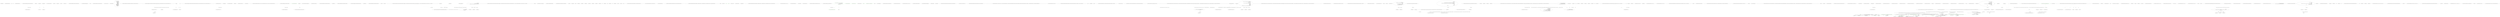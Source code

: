 digraph  {
n4 [label="CommandLine.BaseAttribute", span=""];
n0 [cluster="CommandLine.BaseAttribute.BaseAttribute()", label="Entry CommandLine.BaseAttribute.BaseAttribute()", span="18-18"];
n1 [cluster="CommandLine.BaseAttribute.BaseAttribute()", label="min = -1", span="20-20"];
n2 [cluster="CommandLine.BaseAttribute.BaseAttribute()", label="max = -1", span="21-21"];
n3 [cluster="CommandLine.BaseAttribute.BaseAttribute()", label="Exit CommandLine.BaseAttribute.BaseAttribute()", span="18-18"];
m1_27 [cluster="CommandLine.Core.SpecificationExtensions.GetMaxValueCount(CommandLine.Core.Specification)", file="NameLookupTests.cs", label="Entry CommandLine.Core.SpecificationExtensions.GetMaxValueCount(CommandLine.Core.Specification)", span="55-55"];
m1_28 [cluster="CommandLine.Core.SpecificationExtensions.GetMaxValueCount(CommandLine.Core.Specification)", file="NameLookupTests.cs", label="specification == null", span="57-57"];
m1_30 [cluster="CommandLine.Core.SpecificationExtensions.GetMaxValueCount(CommandLine.Core.Specification)", file="NameLookupTests.cs", label="specification.ConversionType.ToDescriptor()", span="59-59"];
m1_34 [cluster="CommandLine.Core.SpecificationExtensions.GetMaxValueCount(CommandLine.Core.Specification)", file="NameLookupTests.cs", label="var min = specification.Min", span="64-64"];
m1_35 [cluster="CommandLine.Core.SpecificationExtensions.GetMaxValueCount(CommandLine.Core.Specification)", file="NameLookupTests.cs", label="var max = specification.Max", span="65-65"];
m1_29 [cluster="CommandLine.Core.SpecificationExtensions.GetMaxValueCount(CommandLine.Core.Specification)", file="NameLookupTests.cs", label="throw new ArgumentNullException(''specification'');", span="57-57"];
m1_31 [cluster="CommandLine.Core.SpecificationExtensions.GetMaxValueCount(CommandLine.Core.Specification)", file="NameLookupTests.cs", label="DescriptorType.Scalar", span="61-61"];
m1_33 [cluster="CommandLine.Core.SpecificationExtensions.GetMaxValueCount(CommandLine.Core.Specification)", file="NameLookupTests.cs", label="DescriptorType.Sequence", span="63-63"];
m1_32 [cluster="CommandLine.Core.SpecificationExtensions.GetMaxValueCount(CommandLine.Core.Specification)", file="NameLookupTests.cs", label="return  Maybe.Just(1);", span="62-62"];
m1_36 [cluster="CommandLine.Core.SpecificationExtensions.GetMaxValueCount(CommandLine.Core.Specification)", file="NameLookupTests.cs", label="min >= 0 && max >= 0", span="66-66"];
m1_37 [cluster="CommandLine.Core.SpecificationExtensions.GetMaxValueCount(CommandLine.Core.Specification)", file="NameLookupTests.cs", label="return Maybe.Just(max);", span="68-68"];
m1_38 [cluster="CommandLine.Core.SpecificationExtensions.GetMaxValueCount(CommandLine.Core.Specification)", file="NameLookupTests.cs", label="return Maybe.Nothing<int>();", span="73-73"];
m1_39 [cluster="CommandLine.Core.SpecificationExtensions.GetMaxValueCount(CommandLine.Core.Specification)", file="NameLookupTests.cs", label="Exit CommandLine.Core.SpecificationExtensions.GetMaxValueCount(CommandLine.Core.Specification)", span="55-55"];
m1_22 [cluster="System.ApplicationException.ApplicationException(string)", file="NameLookupTests.cs", label="Entry System.ApplicationException.ApplicationException(string)", span="0-0"];
m1_21 [cluster="Unk.Any", file="NameLookupTests.cs", label="Entry Unk.Any", span=""];
m1_10 [cluster="CommandLine.Core.SpecificationExtensions.IsValue(CommandLine.Core.Specification)", file="NameLookupTests.cs", label="Exit CommandLine.Core.SpecificationExtensions.IsValue(CommandLine.Core.Specification)", span="18-18"];
m1_26 [cluster="System.Func<T, TResult>.Invoke(T)", file="NameLookupTests.cs", label="Entry System.Func<T, TResult>.Invoke(T)", span="0-0"];
m1_11 [cluster="Unk.ShouldBeEquivalentTo", file="NameLookupTests.cs", label="Entry Unk.ShouldBeEquivalentTo", span=""];
m1_12 [cluster="CommandLine.Core.SpecificationExtensions.WithLongName(CommandLine.Core.OptionSpecification, string, System.Collections.Generic.IEnumerable<string>)", file="NameLookupTests.cs", label="return new OptionSpecification(\r\n                specification.ShortName,\r\n                newLongName,\r\n                specification.Required,\r\n                specification.SetName,\r\n                specification.Min,\r\n                specification.Max,\r\n                specification.Separator,\r\n                specification.DefaultValue,\r\n                specification.ConversionType,\r\n                specification.HelpText,\r\n                specification.MetaValue,\r\n                enumValues);", span="27-39"];
m1_13 [cluster="CommandLine.Core.SpecificationExtensions.WithLongName(CommandLine.Core.OptionSpecification, string, System.Collections.Generic.IEnumerable<string>)", file="NameLookupTests.cs", label="Exit CommandLine.Core.SpecificationExtensions.WithLongName(CommandLine.Core.OptionSpecification, string, System.Collections.Generic.IEnumerable<string>)", span="25-25"];
m1_15 [cluster="CommandLine.Core.SpecificationExtensions.ThrowingValidate(System.Collections.Generic.IEnumerable<CommandLine.Core.Specification>, System.Collections.Generic.IEnumerable<System.Tuple<System.Func<CommandLine.Core.Specification, bool>, string>>)", file="NameLookupTests.cs", label="Entry CommandLine.Core.SpecificationExtensions.ThrowingValidate(System.Collections.Generic.IEnumerable<CommandLine.Core.Specification>, System.Collections.Generic.IEnumerable<System.Tuple<System.Func<CommandLine.Core.Specification, bool>, string>>)", span="42-42"];
m1_16 [cluster="CommandLine.Core.SpecificationExtensions.ThrowingValidate(System.Collections.Generic.IEnumerable<CommandLine.Core.Specification>, System.Collections.Generic.IEnumerable<System.Tuple<System.Func<CommandLine.Core.Specification, bool>, string>>)", file="NameLookupTests.cs", label=guardsLookup, span="44-44"];
m1_17 [cluster="CommandLine.Core.SpecificationExtensions.ThrowingValidate(System.Collections.Generic.IEnumerable<CommandLine.Core.Specification>, System.Collections.Generic.IEnumerable<System.Tuple<System.Func<CommandLine.Core.Specification, bool>, string>>)", file="NameLookupTests.cs", label="specifications.Any(spec => guard.Item1(spec))", span="46-46"];
m1_19 [cluster="CommandLine.Core.SpecificationExtensions.ThrowingValidate(System.Collections.Generic.IEnumerable<CommandLine.Core.Specification>, System.Collections.Generic.IEnumerable<System.Tuple<System.Func<CommandLine.Core.Specification, bool>, string>>)", file="NameLookupTests.cs", label="return specifications;", span="52-52"];
m1_18 [cluster="CommandLine.Core.SpecificationExtensions.ThrowingValidate(System.Collections.Generic.IEnumerable<CommandLine.Core.Specification>, System.Collections.Generic.IEnumerable<System.Tuple<System.Func<CommandLine.Core.Specification, bool>, string>>)", file="NameLookupTests.cs", label="throw new ApplicationException(guard.Item2);", span="48-48"];
m1_20 [cluster="CommandLine.Core.SpecificationExtensions.ThrowingValidate(System.Collections.Generic.IEnumerable<CommandLine.Core.Specification>, System.Collections.Generic.IEnumerable<System.Tuple<System.Func<CommandLine.Core.Specification, bool>, string>>)", file="NameLookupTests.cs", label="Exit CommandLine.Core.SpecificationExtensions.ThrowingValidate(System.Collections.Generic.IEnumerable<CommandLine.Core.Specification>, System.Collections.Generic.IEnumerable<System.Tuple<System.Func<CommandLine.Core.Specification, bool>, string>>)", span="42-42"];
m1_6 [cluster="CommandLine.Infrastructure.Maybe.Just<T>(T)", file="NameLookupTests.cs", label="Entry CommandLine.Infrastructure.Maybe.Just<T>(T)", span="68-68"];
m1_7 [cluster="OptionSpecification.cstr", file="NameLookupTests.cs", label="Entry OptionSpecification.cstr", span=""];
m1_9 [cluster="System.Collections.Generic.List<T>.List()", file="NameLookupTests.cs", label="Entry System.Collections.Generic.List<T>.List()", span="0-0"];
m1_8 [cluster="CommandLine.Core.SpecificationExtensions.IsValue(CommandLine.Core.Specification)", file="NameLookupTests.cs", label="throw new ArgumentNullException(''specification'');", span="20-20"];
m1_23 [cluster="lambda expression", file="NameLookupTests.cs", label="Entry lambda expression", span="46-46"];
m1_24 [cluster="lambda expression", file="NameLookupTests.cs", label="guard.Item1(spec)", span="46-46"];
m1_25 [cluster="lambda expression", file="NameLookupTests.cs", label="Exit lambda expression", span="46-46"];
m1_41 [cluster="CommandLine.Infrastructure.Maybe.Just<T>(T)", file="NameLookupTests.cs", label="Entry CommandLine.Infrastructure.Maybe.Just<T>(T)", span="71-71"];
m1_40 [cluster="System.Type.ToDescriptor()", file="NameLookupTests.cs", label="Entry System.Type.ToDescriptor()", span="22-22"];
m1_14 [cluster="CommandLine.Core.OptionSpecification.OptionSpecification(string, string, bool, string, int, int, char, CommandLine.Infrastructure.Maybe<object>, System.Type, string, string, System.Collections.Generic.IEnumerable<string>)", file="NameLookupTests.cs", label="Entry CommandLine.Core.OptionSpecification.OptionSpecification(string, string, bool, string, int, int, char, CommandLine.Infrastructure.Maybe<object>, System.Type, string, string, System.Collections.Generic.IEnumerable<string>)", span="17-17"];
m1_0 [cluster="CommandLine.Core.SpecificationExtensions.IsOption(CommandLine.Core.Specification)", file="NameLookupTests.cs", label="Entry CommandLine.Core.SpecificationExtensions.IsOption(CommandLine.Core.Specification)", span="11-11"];
m1_2 [cluster="CommandLine.Core.SpecificationExtensions.IsOption(CommandLine.Core.Specification)", color=green, community=0, file="NameLookupTests.cs", label="throw new ArgumentNullException(''specification'');", prediction=0, span="13-13"];
m1_1 [cluster="CommandLine.Core.SpecificationExtensions.IsOption(CommandLine.Core.Specification)", file="NameLookupTests.cs", label="specification == null", span="13-13"];
m1_3 [cluster="CommandLine.Core.SpecificationExtensions.IsOption(CommandLine.Core.Specification)", file="NameLookupTests.cs", label="return specification.Tag == SpecificationType.Option;", span="15-15"];
m1_4 [cluster="CommandLine.Core.SpecificationExtensions.IsOption(CommandLine.Core.Specification)", file="NameLookupTests.cs", label="Exit CommandLine.Core.SpecificationExtensions.IsOption(CommandLine.Core.Specification)", span="11-11"];
m1_5 [cluster="System.ArgumentNullException.ArgumentNullException(string)", file="NameLookupTests.cs", label="Entry System.ArgumentNullException.ArgumentNullException(string)", span="0-0"];
m1_42 [cluster="CommandLine.Infrastructure.Maybe.Nothing<T>()", file="NameLookupTests.cs", label="Entry CommandLine.Infrastructure.Maybe.Nothing<T>()", span="66-66"];
m1_43 [cluster="CommandLine.Core.SpecificationExtensions.IsMinNotSpecified(CommandLine.Core.Specification)", file="NameLookupTests.cs", label="Entry CommandLine.Core.SpecificationExtensions.IsMinNotSpecified(CommandLine.Core.Specification)", span="76-76"];
m1_44 [cluster="CommandLine.Core.SpecificationExtensions.IsMinNotSpecified(CommandLine.Core.Specification)", file="NameLookupTests.cs", label="return specification.Min == -1;", span="78-78"];
m1_45 [cluster="CommandLine.Core.SpecificationExtensions.IsMinNotSpecified(CommandLine.Core.Specification)", file="NameLookupTests.cs", label="Exit CommandLine.Core.SpecificationExtensions.IsMinNotSpecified(CommandLine.Core.Specification)", span="76-76"];
m1_46 [cluster="CommandLine.Core.SpecificationExtensions.IsMaxNotSpecified(CommandLine.Core.Specification)", file="NameLookupTests.cs", label="Entry CommandLine.Core.SpecificationExtensions.IsMaxNotSpecified(CommandLine.Core.Specification)", span="81-81"];
m1_47 [cluster="CommandLine.Core.SpecificationExtensions.IsMaxNotSpecified(CommandLine.Core.Specification)", file="NameLookupTests.cs", label="return specification.Max == -1;", span="83-83"];
m1_48 [cluster="CommandLine.Core.SpecificationExtensions.IsMaxNotSpecified(CommandLine.Core.Specification)", file="NameLookupTests.cs", label="Exit CommandLine.Core.SpecificationExtensions.IsMaxNotSpecified(CommandLine.Core.Specification)", span="81-81"];
m1_49 [file="NameLookupTests.cs", label=guard, span=""];
m3_6 [cluster="Unk.Create", file="OptionMapperTests.cs", label="Entry Unk.Create", span=""];
m3_27 [cluster="Unk.WithValue", file="OptionMapperTests.cs", label="Entry Unk.WithValue", span=""];
m3_0 [cluster="CommandLine.Core.OptionMapper.MapValues(System.Collections.Generic.IEnumerable<CommandLine.Core.SpecificationProperty>, System.Collections.Generic.IEnumerable<System.Collections.Generic.KeyValuePair<string, System.Collections.Generic.IEnumerable<string>>>, System.Func<System.Collections.Generic.IEnumerable<string>, System.Type, bool, Maybe<object>>, System.StringComparer)", file="OptionMapperTests.cs", label="Entry CommandLine.Core.OptionMapper.MapValues(System.Collections.Generic.IEnumerable<CommandLine.Core.SpecificationProperty>, System.Collections.Generic.IEnumerable<System.Collections.Generic.KeyValuePair<string, System.Collections.Generic.IEnumerable<string>>>, System.Func<System.Collections.Generic.IEnumerable<string>, System.Type, bool, Maybe<object>>, System.StringComparer)", span="13-13"];
m3_2 [cluster="CommandLine.Core.OptionMapper.MapValues(System.Collections.Generic.IEnumerable<CommandLine.Core.SpecificationProperty>, System.Collections.Generic.IEnumerable<System.Collections.Generic.KeyValuePair<string, System.Collections.Generic.IEnumerable<string>>>, System.Func<System.Collections.Generic.IEnumerable<string>, System.Type, bool, Maybe<object>>, System.StringComparer)", file="OptionMapperTests.cs", label="return StatePair.Create(\r\n                sequencesAndErrors.Select(se => se.Item1),\r\n                sequencesAndErrors.Select(se => se.Item2).OfType<Just<Error>>().Select(se => se.Value));", span="36-38"];
m3_3 [cluster="CommandLine.Core.OptionMapper.MapValues(System.Collections.Generic.IEnumerable<CommandLine.Core.SpecificationProperty>, System.Collections.Generic.IEnumerable<System.Collections.Generic.KeyValuePair<string, System.Collections.Generic.IEnumerable<string>>>, System.Func<System.Collections.Generic.IEnumerable<string>, System.Type, bool, Maybe<object>>, System.StringComparer)", file="OptionMapperTests.cs", label="Exit CommandLine.Core.OptionMapper.MapValues(System.Collections.Generic.IEnumerable<CommandLine.Core.SpecificationProperty>, System.Collections.Generic.IEnumerable<System.Collections.Generic.KeyValuePair<string, System.Collections.Generic.IEnumerable<string>>>, System.Func<System.Collections.Generic.IEnumerable<string>, System.Type, bool, Maybe<object>>, System.StringComparer)", span="13-13"];
m3_4 [cluster="Unk.Select", file="OptionMapperTests.cs", label="Entry Unk.Select", span=""];
m3_16 [cluster="string.MatchName(string, string, System.StringComparer)", file="OptionMapperTests.cs", label="Entry string.MatchName(string, string, System.StringComparer)", span="8-8"];
m3_22 [cluster="CommandLine.Core.OptionSpecification.FromOptionSpecification()", file="OptionMapperTests.cs", label="Entry CommandLine.Core.OptionSpecification.FromOptionSpecification()", span="15-15"];
m3_21 [cluster="CommandLine.BadFormatConversionError.BadFormatConversionError(CommandLine.NameInfo)", file="OptionMapperTests.cs", label="Entry CommandLine.BadFormatConversionError.BadFormatConversionError(CommandLine.NameInfo)", span="313-313"];
m3_11 [cluster="Unk.ToMaybe", file="OptionMapperTests.cs", label="Entry Unk.ToMaybe", span=""];
m3_10 [cluster="Unk.FirstOrDefault", file="OptionMapperTests.cs", label="Entry Unk.FirstOrDefault", span=""];
m3_26 [cluster="Unk.Just", file="OptionMapperTests.cs", label="Entry Unk.Just", span=""];
m3_23 [cluster="lambda expression", file="OptionMapperTests.cs", label="Entry lambda expression", span="27-30"];
m3_14 [cluster="lambda expression", file="OptionMapperTests.cs", label="s.Key.MatchName(((OptionSpecification)pt.Specification).ShortName, ((OptionSpecification)pt.Specification).LongName, comparer)", span="23-23"];
m3_7 [cluster="lambda expression", file="OptionMapperTests.cs", label="Entry lambda expression", span="20-34"];
m3_28 [cluster="lambda expression", file="OptionMapperTests.cs", label="Entry lambda expression", span="37-37"];
m3_31 [cluster="lambda expression", file="OptionMapperTests.cs", label="Entry lambda expression", span="38-38"];
m3_34 [cluster="lambda expression", file="OptionMapperTests.cs", label="Entry lambda expression", span="38-38"];
m3_24 [cluster="lambda expression", file="OptionMapperTests.cs", label="Tuple.Create(\r\n                                                pt.WithValue(Maybe.Just(converted)),\r\n                                                Maybe.Nothing<Error>())", span="28-30"];
m3_9 [cluster="lambda expression", file="OptionMapperTests.cs", label="Exit lambda expression", span="20-34"];
m3_13 [cluster="lambda expression", file="OptionMapperTests.cs", label="Entry lambda expression", span="22-23"];
m3_17 [cluster="lambda expression", file="OptionMapperTests.cs", label="Entry lambda expression", span="25-33"];
m3_15 [cluster="lambda expression", file="OptionMapperTests.cs", label="Exit lambda expression", span="22-23"];
m3_19 [cluster="lambda expression", file="OptionMapperTests.cs", label="Exit lambda expression", span="25-33"];
m3_25 [cluster="lambda expression", file="OptionMapperTests.cs", label="Exit lambda expression", span="27-30"];
m3_29 [cluster="lambda expression", file="OptionMapperTests.cs", label="se.Item1", span="37-37"];
m3_30 [cluster="lambda expression", file="OptionMapperTests.cs", label="Exit lambda expression", span="37-37"];
m3_32 [cluster="lambda expression", file="OptionMapperTests.cs", label="se.Item2", span="38-38"];
m3_33 [cluster="lambda expression", file="OptionMapperTests.cs", label="Exit lambda expression", span="38-38"];
m3_35 [cluster="lambda expression", file="OptionMapperTests.cs", label="se.Value", span="38-38"];
m3_36 [cluster="lambda expression", file="OptionMapperTests.cs", label="Exit lambda expression", span="38-38"];
m3_12 [cluster="Unk.Return", file="OptionMapperTests.cs", label="Entry Unk.Return", span=""];
m3_20 [cluster="Unk.converter", file="OptionMapperTests.cs", label="Entry Unk.converter", span=""];
m3_5 [cluster="Unk.>", file="OptionMapperTests.cs", label="Entry Unk.>", span=""];
m3_37 [file="OptionMapperTests.cs", label="System.Collections.Generic.IEnumerable<System.Collections.Generic.KeyValuePair<string, System.Collections.Generic.IEnumerable<string>>>", span=""];
m3_38 [file="OptionMapperTests.cs", label="System.Func<System.Collections.Generic.IEnumerable<string>, System.Type, bool, Maybe<object>>", span=""];
m3_39 [file="OptionMapperTests.cs", label="System.StringComparer", span=""];
m3_40 [file="OptionMapperTests.cs", label="CommandLine.Core.SpecificationProperty", span=""];
m5_27 [cluster="System.Linq.Enumerable.Empty<TResult>()", file="Specification.cs", label="Entry System.Linq.Enumerable.Empty<TResult>()", span="0-0"];
m5_28 [cluster="CommandLine.Core.OptionSpecification.FromAttribute(CommandLine.OptionAttribute, System.Type, System.Collections.Generic.IEnumerable<string>)", file="Specification.cs", label="Entry CommandLine.Core.OptionSpecification.FromAttribute(CommandLine.OptionAttribute, System.Type, System.Collections.Generic.IEnumerable<string>)", span="32-32"];
m5_0 [cluster="CommandLine.Core.Specification.Specification(CommandLine.Core.SpecificationType, bool, CommandLine.Infrastructure.Maybe<int>, CommandLine.Infrastructure.Maybe<int>, CommandLine.Infrastructure.Maybe<object>, System.Type, CommandLine.Core.TargetType)", file="Specification.cs", label="Entry CommandLine.Core.Specification.Specification(CommandLine.Core.SpecificationType, bool, CommandLine.Infrastructure.Maybe<int>, CommandLine.Infrastructure.Maybe<int>, CommandLine.Infrastructure.Maybe<object>, System.Type, CommandLine.Core.TargetType)", span="35-35"];
m5_1 [cluster="CommandLine.Core.Specification.Specification(CommandLine.Core.SpecificationType, bool, CommandLine.Infrastructure.Maybe<int>, CommandLine.Infrastructure.Maybe<int>, CommandLine.Infrastructure.Maybe<object>, System.Type, CommandLine.Core.TargetType)", file="Specification.cs", label="this.tag = tag", span="38-38"];
m5_2 [cluster="CommandLine.Core.Specification.Specification(CommandLine.Core.SpecificationType, bool, CommandLine.Infrastructure.Maybe<int>, CommandLine.Infrastructure.Maybe<int>, CommandLine.Infrastructure.Maybe<object>, System.Type, CommandLine.Core.TargetType)", file="Specification.cs", label="this.required = required", span="39-39"];
m5_3 [cluster="CommandLine.Core.Specification.Specification(CommandLine.Core.SpecificationType, bool, CommandLine.Infrastructure.Maybe<int>, CommandLine.Infrastructure.Maybe<int>, CommandLine.Infrastructure.Maybe<object>, System.Type, CommandLine.Core.TargetType)", color=green, community=0, file="Specification.cs", label="this.min = min", prediction=1, span="40-40"];
m5_4 [cluster="CommandLine.Core.Specification.Specification(CommandLine.Core.SpecificationType, bool, CommandLine.Infrastructure.Maybe<int>, CommandLine.Infrastructure.Maybe<int>, CommandLine.Infrastructure.Maybe<object>, System.Type, CommandLine.Core.TargetType)", color=green, community=0, file="Specification.cs", label="this.max = max", prediction=2, span="41-41"];
m5_5 [cluster="CommandLine.Core.Specification.Specification(CommandLine.Core.SpecificationType, bool, CommandLine.Infrastructure.Maybe<int>, CommandLine.Infrastructure.Maybe<int>, CommandLine.Infrastructure.Maybe<object>, System.Type, CommandLine.Core.TargetType)", file="Specification.cs", label="this.defaultValue = defaultValue", span="42-42"];
m5_6 [cluster="CommandLine.Core.Specification.Specification(CommandLine.Core.SpecificationType, bool, CommandLine.Infrastructure.Maybe<int>, CommandLine.Infrastructure.Maybe<int>, CommandLine.Infrastructure.Maybe<object>, System.Type, CommandLine.Core.TargetType)", file="Specification.cs", label="this.conversionType = conversionType", span="43-43"];
m5_7 [cluster="CommandLine.Core.Specification.Specification(CommandLine.Core.SpecificationType, bool, CommandLine.Infrastructure.Maybe<int>, CommandLine.Infrastructure.Maybe<int>, CommandLine.Infrastructure.Maybe<object>, System.Type, CommandLine.Core.TargetType)", file="Specification.cs", label="this.targetType = targetType", span="44-44"];
m5_8 [cluster="CommandLine.Core.Specification.Specification(CommandLine.Core.SpecificationType, bool, CommandLine.Infrastructure.Maybe<int>, CommandLine.Infrastructure.Maybe<int>, CommandLine.Infrastructure.Maybe<object>, System.Type, CommandLine.Core.TargetType)", file="Specification.cs", label="Exit CommandLine.Core.Specification.Specification(CommandLine.Core.SpecificationType, bool, CommandLine.Infrastructure.Maybe<int>, CommandLine.Infrastructure.Maybe<int>, CommandLine.Infrastructure.Maybe<object>, System.Type, CommandLine.Core.TargetType)", span="35-35"];
m5_24 [cluster="System.Collections.Generic.IEnumerable<TSource>.Count<TSource>()", file="Specification.cs", label="Entry System.Collections.Generic.IEnumerable<TSource>.Count<TSource>()", span="0-0"];
m5_23 [cluster="System.Collections.IEnumerable.OfType<TResult>()", file="Specification.cs", label="Entry System.Collections.IEnumerable.OfType<TResult>()", span="0-0"];
m5_29 [cluster="string.ToLowerInvariant()", file="Specification.cs", label="Entry string.ToLowerInvariant()", span="0-0"];
m5_26 [cluster="System.Enum.GetNames(System.Type)", file="Specification.cs", label="Entry System.Enum.GetNames(System.Type)", span="0-0"];
m5_31 [cluster="CommandLine.Core.ValueSpecification.FromAttribute(CommandLine.ValueAttribute, System.Type)", file="Specification.cs", label="Entry CommandLine.Core.ValueSpecification.FromAttribute(CommandLine.ValueAttribute, System.Type)", span="18-18"];
m5_9 [cluster="CommandLine.Core.Specification.FromProperty(System.Reflection.PropertyInfo)", file="Specification.cs", label="Entry CommandLine.Core.Specification.FromProperty(System.Reflection.PropertyInfo)", span="82-82"];
m5_10 [cluster="CommandLine.Core.Specification.FromProperty(System.Reflection.PropertyInfo)", color=green, community=0, file="Specification.cs", label="var attrs = property.GetCustomAttributes(true)", prediction=3, span="84-84"];
m5_13 [cluster="CommandLine.Core.Specification.FromProperty(System.Reflection.PropertyInfo)", color=green, community=0, file="Specification.cs", label="var spec = OptionSpecification.FromAttribute(oa.Single(), property.PropertyType,\r\n                    property.PropertyType.IsEnum\r\n                        ? Enum.GetNames(property.PropertyType)\r\n                        : Enumerable.Empty<string>())", prediction=4, span="88-91"];
m5_15 [cluster="CommandLine.Core.Specification.FromProperty(System.Reflection.PropertyInfo)", color=green, community=0, file="Specification.cs", label="return spec.WithLongName(property.Name.ToLowerInvariant());", prediction=4, span="94-94"];
m5_11 [cluster="CommandLine.Core.Specification.FromProperty(System.Reflection.PropertyInfo)", color=green, community=0, file="Specification.cs", label="var oa = attrs.OfType<OptionAttribute>()", prediction=6, span="85-85"];
m5_17 [cluster="CommandLine.Core.Specification.FromProperty(System.Reflection.PropertyInfo)", file="Specification.cs", label="var va = attrs.OfType<ValueAttribute>()", span="99-99"];
m5_12 [cluster="CommandLine.Core.Specification.FromProperty(System.Reflection.PropertyInfo)", color=green, community=0, file="Specification.cs", label="oa.Count() == 1", prediction=7, span="86-86"];
m5_14 [cluster="CommandLine.Core.Specification.FromProperty(System.Reflection.PropertyInfo)", color=green, community=0, file="Specification.cs", label="spec.ShortName.Length == 0 && spec.LongName.Length == 0", prediction=8, span="92-92"];
m5_16 [cluster="CommandLine.Core.Specification.FromProperty(System.Reflection.PropertyInfo)", file="Specification.cs", label="return spec;", span="96-96"];
m5_18 [cluster="CommandLine.Core.Specification.FromProperty(System.Reflection.PropertyInfo)", file="Specification.cs", label="va.Count() == 1", span="100-100"];
m5_20 [cluster="CommandLine.Core.Specification.FromProperty(System.Reflection.PropertyInfo)", file="Specification.cs", label="throw new InvalidOperationException();", span="105-105"];
m5_21 [cluster="CommandLine.Core.Specification.FromProperty(System.Reflection.PropertyInfo)", file="Specification.cs", label="Exit CommandLine.Core.Specification.FromProperty(System.Reflection.PropertyInfo)", span="82-82"];
m5_22 [cluster="System.Reflection.MemberInfo.GetCustomAttributes(bool)", file="Specification.cs", label="Entry System.Reflection.MemberInfo.GetCustomAttributes(bool)", span="0-0"];
m5_25 [cluster="System.Collections.Generic.IEnumerable<TSource>.Single<TSource>()", file="Specification.cs", label="Entry System.Collections.Generic.IEnumerable<TSource>.Single<TSource>()", span="0-0"];
m5_30 [cluster="CommandLine.Core.OptionSpecification.WithLongName(string)", file="Specification.cs", label="Entry CommandLine.Core.OptionSpecification.WithLongName(string)", span="20-20"];
m5_32 [cluster="System.InvalidOperationException.InvalidOperationException()", file="Specification.cs", label="Entry System.InvalidOperationException.InvalidOperationException()", span="0-0"];
m5_33 [file="Specification.cs", label="CommandLine.Core.Specification", span=""];
m6_66 [cluster="Unk.SingleOrDefault", file="SpecificationExtensions.cs", label="Entry Unk.SingleOrDefault", span=""];
m6_28 [cluster="CommandLine.Core.InstanceChooser.MakeNotParsed(System.Collections.Generic.IEnumerable<System.Type>, params CommandLine.Error[])", file="SpecificationExtensions.cs", label="Entry CommandLine.Core.InstanceChooser.MakeNotParsed(System.Collections.Generic.IEnumerable<System.Type>, params CommandLine.Error[])", span="96-96"];
m6_77 [cluster="CommandLine.Core.InstanceChooser.MakeNotParsed(System.Collections.Generic.IEnumerable<System.Type>, params CommandLine.Error[])", file="SpecificationExtensions.cs", label="return new NotParsed<object>(new NullInstance(), types, errors);", span="98-98"];
m6_78 [cluster="CommandLine.Core.InstanceChooser.MakeNotParsed(System.Collections.Generic.IEnumerable<System.Type>, params CommandLine.Error[])", file="SpecificationExtensions.cs", label="Exit CommandLine.Core.InstanceChooser.MakeNotParsed(System.Collections.Generic.IEnumerable<System.Type>, params CommandLine.Error[])", span="96-96"];
m6_46 [cluster="CommandLine.Core.InstanceBuilder.Build<T>(CSharpx.Maybe<System.Func<T>>, System.Func<System.Collections.Generic.IEnumerable<string>, System.Collections.Generic.IEnumerable<CommandLine.Core.OptionSpecification>, RailwaySharp.ErrorHandling.Result<System.Collections.Generic.IEnumerable<CommandLine.Core.Token>, CommandLine.Error>>, System.Collections.Generic.IEnumerable<string>, System.StringComparer, System.Globalization.CultureInfo)", file="SpecificationExtensions.cs", label="Entry CommandLine.Core.InstanceBuilder.Build<T>(CSharpx.Maybe<System.Func<T>>, System.Func<System.Collections.Generic.IEnumerable<string>, System.Collections.Generic.IEnumerable<CommandLine.Core.OptionSpecification>, RailwaySharp.ErrorHandling.Result<System.Collections.Generic.IEnumerable<CommandLine.Core.Token>, CommandLine.Error>>, System.Collections.Generic.IEnumerable<string>, System.StringComparer, System.Globalization.CultureInfo)", span="36-36"];
m6_26 [cluster="System.Collections.Generic.IEnumerable<TSource>.Empty<TSource>()", file="SpecificationExtensions.cs", label="Entry System.Collections.Generic.IEnumerable<TSource>.Empty<TSource>()", span="31-31"];
m6_10 [cluster="CommandLine.Core.Tokenizer.ExplodeOptionList(RailwaySharp.ErrorHandling.Result<System.Collections.Generic.IEnumerable<CommandLine.Core.Token>, CommandLine.Error>, System.Func<string, CSharpx.Maybe<char>>)", file="SpecificationExtensions.cs", label="Entry CommandLine.Core.Tokenizer.ExplodeOptionList(RailwaySharp.ErrorHandling.Result<System.Collections.Generic.IEnumerable<CommandLine.Core.Token>, CommandLine.Error>, System.Func<string, CSharpx.Maybe<char>>)", span="47-47"];
m6_45 [cluster="Unk.>", file="SpecificationExtensions.cs", label="Entry Unk.>", span=""];
m6_49 [cluster="Unk.MakeNotParsed", file="SpecificationExtensions.cs", label="Entry Unk.MakeNotParsed", span=""];
m6_44 [cluster="Unk.Any", file="SpecificationExtensions.cs", label="Entry Unk.Any", span=""];
m6_18 [cluster="CommandLine.Core.NameLookup.HavingSeparator(string, System.Collections.Generic.IEnumerable<CommandLine.Core.OptionSpecification>, System.StringComparer)", file="SpecificationExtensions.cs", label="Entry CommandLine.Core.NameLookup.HavingSeparator(string, System.Collections.Generic.IEnumerable<CommandLine.Core.OptionSpecification>, System.StringComparer)", span="16-16"];
m6_31 [cluster="System.Func<T, TResult>.Invoke(T)", file="SpecificationExtensions.cs", label="Entry System.Func<T, TResult>.Invoke(T)", span="0-0"];
m6_79 [cluster="CommandLine.NotParsed<T>.NotParsed(T, System.Collections.Generic.IEnumerable<System.Type>, System.Collections.Generic.IEnumerable<CommandLine.Error>)", file="SpecificationExtensions.cs", label="Entry CommandLine.NotParsed<T>.NotParsed(T, System.Collections.Generic.IEnumerable<System.Type>, System.Collections.Generic.IEnumerable<CommandLine.Error>)", span="136-136"];
m6_36 [cluster="CommandLine.Core.InstanceChooser.MatchVerb(System.Func<System.Collections.Generic.IEnumerable<string>, System.Collections.Generic.IEnumerable<CommandLine.Core.OptionSpecification>, RailwaySharp.ErrorHandling.Result<System.Collections.Generic.IEnumerable<CommandLine.Core.Token>, CommandLine.Error>>, System.Collections.Generic.IEnumerable<System.Tuple<CommandLine.Core.Verb, System.Type>>, System.Collections.Generic.IEnumerable<string>, System.StringComparer, System.Globalization.CultureInfo)", file="SpecificationExtensions.cs", label="Entry CommandLine.Core.InstanceChooser.MatchVerb(System.Func<System.Collections.Generic.IEnumerable<string>, System.Collections.Generic.IEnumerable<CommandLine.Core.OptionSpecification>, RailwaySharp.ErrorHandling.Result<System.Collections.Generic.IEnumerable<CommandLine.Core.Token>, CommandLine.Error>>, System.Collections.Generic.IEnumerable<System.Tuple<CommandLine.Core.Verb, System.Type>>, System.Collections.Generic.IEnumerable<string>, System.StringComparer, System.Globalization.CultureInfo)", span="62-62"];
m6_42 [cluster="CommandLine.Core.InstanceChooser.MatchVerb(System.Func<System.Collections.Generic.IEnumerable<string>, System.Collections.Generic.IEnumerable<CommandLine.Core.OptionSpecification>, RailwaySharp.ErrorHandling.Result<System.Collections.Generic.IEnumerable<CommandLine.Core.Token>, CommandLine.Error>>, System.Collections.Generic.IEnumerable<System.Tuple<CommandLine.Core.Verb, System.Type>>, System.Collections.Generic.IEnumerable<string>, System.StringComparer, System.Globalization.CultureInfo)", file="SpecificationExtensions.cs", label="return verbs.Any(a => nameComparer.Equals(a.Item1.Name, arguments.First()))\r\n                ? InstanceBuilder.Build(\r\n                    Maybe.Just<Func<object>>(\r\n                        () =>\r\n                            verbs.Single(v => nameComparer.Equals(v.Item1.Name, arguments.First()))\r\n                                .Item2.AutoDefault()),\r\n                    tokenizer,\r\n                    arguments.Skip(1),\r\n                    nameComparer,\r\n                    parsingCulture)\r\n                : MakeNotParsed(verbs.Select(v => v.Item2), new BadVerbSelectedError(arguments.First()));", span="69-79"];
m6_43 [cluster="CommandLine.Core.InstanceChooser.MatchVerb(System.Func<System.Collections.Generic.IEnumerable<string>, System.Collections.Generic.IEnumerable<CommandLine.Core.OptionSpecification>, RailwaySharp.ErrorHandling.Result<System.Collections.Generic.IEnumerable<CommandLine.Core.Token>, CommandLine.Error>>, System.Collections.Generic.IEnumerable<System.Tuple<CommandLine.Core.Verb, System.Type>>, System.Collections.Generic.IEnumerable<string>, System.StringComparer, System.Globalization.CultureInfo)", file="SpecificationExtensions.cs", label="Exit CommandLine.Core.InstanceChooser.MatchVerb(System.Func<System.Collections.Generic.IEnumerable<string>, System.Collections.Generic.IEnumerable<CommandLine.Core.OptionSpecification>, RailwaySharp.ErrorHandling.Result<System.Collections.Generic.IEnumerable<CommandLine.Core.Token>, CommandLine.Error>>, System.Collections.Generic.IEnumerable<System.Tuple<CommandLine.Core.Verb, System.Type>>, System.Collections.Generic.IEnumerable<string>, System.StringComparer, System.Globalization.CultureInfo)", span="62-62"];
m6_48 [cluster="CommandLine.BadVerbSelectedError.BadVerbSelectedError(string)", file="SpecificationExtensions.cs", label="Entry CommandLine.BadVerbSelectedError.BadVerbSelectedError(string)", span="357-357"];
m6_68 [cluster="CommandLine.HelpVerbRequestedError.HelpVerbRequestedError(string, System.Type, bool)", file="SpecificationExtensions.cs", label="Entry CommandLine.HelpVerbRequestedError.HelpVerbRequestedError(string, System.Type, bool)", span="383-383"];
m6_14 [cluster="CommandLine.Core.NameLookup.Contains(string, System.Collections.Generic.IEnumerable<CommandLine.Core.OptionSpecification>, System.StringComparer)", file="SpecificationExtensions.cs", label="Entry CommandLine.Core.NameLookup.Contains(string, System.Collections.Generic.IEnumerable<CommandLine.Core.OptionSpecification>, System.StringComparer)", span="11-11"];
m6_35 [cluster="CommandLine.VersionRequestedError.VersionRequestedError()", file="SpecificationExtensions.cs", label="Entry CommandLine.VersionRequestedError.VersionRequestedError()", span="432-432"];
m6_40 [cluster="System.StringComparer.Equals(string, string)", file="SpecificationExtensions.cs", label="Entry System.StringComparer.Equals(string, string)", span="0-0"];
m6_56 [cluster="Unk.Single", file="SpecificationExtensions.cs", label="Entry Unk.Single", span=""];
m6_67 [cluster="Unk.ToMaybe", file="SpecificationExtensions.cs", label="Entry Unk.ToMaybe", span=""];
m6_41 [cluster="string.Concat(string, string)", file="SpecificationExtensions.cs", label="Entry string.Concat(string, string)", span="0-0"];
m6_73 [cluster="lambda expression", file="SpecificationExtensions.cs", label="Entry lambda expression", span="91-91"];
m6_5 [cluster="lambda expression", file="SpecificationExtensions.cs", label="var tokens = Tokenizer.Tokenize(args, name => NameLookup.Contains(name, optionSpecs, nameComparer))", span="23-23"];
m6_12 [cluster="lambda expression", file="SpecificationExtensions.cs", label="NameLookup.Contains(name, optionSpecs, nameComparer)", span="23-23"];
m6_6 [cluster="lambda expression", file="SpecificationExtensions.cs", label="var explodedTokens = Tokenizer.ExplodeOptionList(tokens, name => NameLookup.HavingSeparator(name, optionSpecs, nameComparer))", span="24-24"];
m6_16 [cluster="lambda expression", file="SpecificationExtensions.cs", label="NameLookup.HavingSeparator(name, optionSpecs, nameComparer)", span="24-24"];
m6_4 [cluster="lambda expression", file="SpecificationExtensions.cs", label="Entry lambda expression", span="21-26"];
m6_11 [cluster="lambda expression", file="SpecificationExtensions.cs", label="Entry lambda expression", span="23-23"];
m6_7 [cluster="lambda expression", file="SpecificationExtensions.cs", label="return explodedTokens;", span="25-25"];
m6_15 [cluster="lambda expression", file="SpecificationExtensions.cs", label="Entry lambda expression", span="24-24"];
m6_8 [cluster="lambda expression", file="SpecificationExtensions.cs", label="Exit lambda expression", span="21-26"];
m6_13 [cluster="lambda expression", file="SpecificationExtensions.cs", label="Exit lambda expression", span="23-23"];
m6_17 [cluster="lambda expression", file="SpecificationExtensions.cs", label="Exit lambda expression", span="24-24"];
m6_38 [cluster="lambda expression", file="SpecificationExtensions.cs", label="nameComparer.Equals(command, firstArg) ||\r\n                    nameComparer.Equals(string.Concat(''--'', command), firstArg)", span="48-49"];
m6_37 [cluster="lambda expression", file="SpecificationExtensions.cs", label="Entry lambda expression", span="47-49"];
m6_39 [cluster="lambda expression", file="SpecificationExtensions.cs", label="Exit lambda expression", span="47-49"];
m6_51 [cluster="lambda expression", file="SpecificationExtensions.cs", label="nameComparer.Equals(a.Item1.Name, arguments.First())", span="69-69"];
m6_54 [cluster="lambda expression", file="SpecificationExtensions.cs", label="verbs.Single(v => nameComparer.Equals(v.Item1.Name, arguments.First()))\r\n                                .Item2.AutoDefault()", span="73-74"];
m6_59 [cluster="lambda expression", file="SpecificationExtensions.cs", label="nameComparer.Equals(v.Item1.Name, arguments.First())", span="73-73"];
m6_50 [cluster="lambda expression", file="SpecificationExtensions.cs", label="Entry lambda expression", span="69-69"];
m6_53 [cluster="lambda expression", file="SpecificationExtensions.cs", label="Entry lambda expression", span="72-74"];
m6_61 [cluster="lambda expression", file="SpecificationExtensions.cs", label="Entry lambda expression", span="79-79"];
m6_52 [cluster="lambda expression", file="SpecificationExtensions.cs", label="Exit lambda expression", span="69-69"];
m6_55 [cluster="lambda expression", file="SpecificationExtensions.cs", label="Exit lambda expression", span="72-74"];
m6_58 [cluster="lambda expression", file="SpecificationExtensions.cs", label="Entry lambda expression", span="73-73"];
m6_60 [cluster="lambda expression", file="SpecificationExtensions.cs", label="Exit lambda expression", span="73-73"];
m6_62 [cluster="lambda expression", file="SpecificationExtensions.cs", label="v.Item2", span="79-79"];
m6_63 [cluster="lambda expression", file="SpecificationExtensions.cs", label="Exit lambda expression", span="79-79"];
m6_71 [cluster="lambda expression", file="SpecificationExtensions.cs", label="nameComparer.Equals(v.Item1.Name, verb)", span="88-88"];
m6_70 [cluster="lambda expression", file="SpecificationExtensions.cs", label="Entry lambda expression", span="88-88"];
m6_72 [cluster="lambda expression", file="SpecificationExtensions.cs", label="Exit lambda expression", span="88-88"];
m6_74 [cluster="lambda expression", file="SpecificationExtensions.cs", label="new HelpVerbRequestedError(v.Item1.Name, v.Item2, true)", span="91-91"];
m6_75 [cluster="lambda expression", file="SpecificationExtensions.cs", label="Exit lambda expression", span="91-91"];
m6_29 [cluster="System.Collections.Generic.IEnumerable<TSource>.First<TSource>()", file="SpecificationExtensions.cs", label="Entry System.Collections.Generic.IEnumerable<TSource>.First<TSource>()", span="0-0"];
m6_32 [cluster="System.Collections.Generic.IEnumerable<TSource>.Skip<TSource>(int)", file="SpecificationExtensions.cs", label="Entry System.Collections.Generic.IEnumerable<TSource>.Skip<TSource>(int)", span="0-0"];
m6_34 [cluster="CommandLine.Core.InstanceChooser.MakeHelpVerbRequestedError(System.Collections.Generic.IEnumerable<System.Tuple<CommandLine.Core.Verb, System.Type>>, string, System.StringComparer)", file="SpecificationExtensions.cs", label="Entry CommandLine.Core.InstanceChooser.MakeHelpVerbRequestedError(System.Collections.Generic.IEnumerable<System.Tuple<CommandLine.Core.Verb, System.Type>>, string, System.StringComparer)", span="82-82"];
m6_64 [cluster="CommandLine.Core.InstanceChooser.MakeHelpVerbRequestedError(System.Collections.Generic.IEnumerable<System.Tuple<CommandLine.Core.Verb, System.Type>>, string, System.StringComparer)", file="SpecificationExtensions.cs", label="return verb.Length > 0\r\n                ? verbs.SingleOrDefault(v => nameComparer.Equals(v.Item1.Name, verb))\r\n                        .ToMaybe()\r\n                        .Return(\r\n                            v => new HelpVerbRequestedError(v.Item1.Name, v.Item2, true),\r\n                            new HelpVerbRequestedError(null, null, false))\r\n                : new HelpVerbRequestedError(null, null, false);", span="87-93"];
m6_65 [cluster="CommandLine.Core.InstanceChooser.MakeHelpVerbRequestedError(System.Collections.Generic.IEnumerable<System.Tuple<CommandLine.Core.Verb, System.Type>>, string, System.StringComparer)", file="SpecificationExtensions.cs", label="Exit CommandLine.Core.InstanceChooser.MakeHelpVerbRequestedError(System.Collections.Generic.IEnumerable<System.Tuple<CommandLine.Core.Verb, System.Type>>, string, System.StringComparer)", span="82-82"];
m6_47 [cluster="Unk.Select", file="SpecificationExtensions.cs", label="Entry Unk.Select", span=""];
m6_27 [cluster="CommandLine.NoVerbSelectedError.NoVerbSelectedError()", file="SpecificationExtensions.cs", label="Entry CommandLine.NoVerbSelectedError.NoVerbSelectedError()", span="421-421"];
m6_0 [cluster="CommandLine.Core.InstanceChooser.Choose(System.Collections.Generic.IEnumerable<System.Type>, System.Collections.Generic.IEnumerable<string>, System.StringComparer, System.Globalization.CultureInfo)", file="SpecificationExtensions.cs", label="Entry CommandLine.Core.InstanceChooser.Choose(System.Collections.Generic.IEnumerable<System.Type>, System.Collections.Generic.IEnumerable<string>, System.StringComparer, System.Globalization.CultureInfo)", span="14-14"];
m6_1 [cluster="CommandLine.Core.InstanceChooser.Choose(System.Collections.Generic.IEnumerable<System.Type>, System.Collections.Generic.IEnumerable<string>, System.StringComparer, System.Globalization.CultureInfo)", file="SpecificationExtensions.cs", label="return Choose(\r\n                (args, optionSpecs) =>\r\n                    {\r\n                        var tokens = Tokenizer.Tokenize(args, name => NameLookup.Contains(name, optionSpecs, nameComparer));\r\n                        var explodedTokens = Tokenizer.ExplodeOptionList(tokens, name => NameLookup.HavingSeparator(name, optionSpecs, nameComparer));\r\n                        return explodedTokens;\r\n                    },\r\n                types,\r\n                arguments,\r\n                nameComparer,\r\n                parsingCulture);", span="20-30"];
m6_2 [cluster="CommandLine.Core.InstanceChooser.Choose(System.Collections.Generic.IEnumerable<System.Type>, System.Collections.Generic.IEnumerable<string>, System.StringComparer, System.Globalization.CultureInfo)", file="SpecificationExtensions.cs", label="Exit CommandLine.Core.InstanceChooser.Choose(System.Collections.Generic.IEnumerable<System.Type>, System.Collections.Generic.IEnumerable<string>, System.StringComparer, System.Globalization.CultureInfo)", span="14-14"];
m6_9 [cluster="CommandLine.Core.Tokenizer.Tokenize(System.Collections.Generic.IEnumerable<string>, System.Func<string, bool>)", file="SpecificationExtensions.cs", label="Entry CommandLine.Core.Tokenizer.Tokenize(System.Collections.Generic.IEnumerable<string>, System.Func<string, bool>)", span="14-14"];
m6_3 [cluster="CommandLine.Core.InstanceChooser.Choose(System.Func<System.Collections.Generic.IEnumerable<string>, System.Collections.Generic.IEnumerable<CommandLine.Core.OptionSpecification>, RailwaySharp.ErrorHandling.Result<System.Collections.Generic.IEnumerable<CommandLine.Core.Token>, CommandLine.Error>>, System.Collections.Generic.IEnumerable<System.Type>, System.Collections.Generic.IEnumerable<string>, System.StringComparer, System.Globalization.CultureInfo)", file="SpecificationExtensions.cs", label="Entry CommandLine.Core.InstanceChooser.Choose(System.Func<System.Collections.Generic.IEnumerable<string>, System.Collections.Generic.IEnumerable<CommandLine.Core.OptionSpecification>, RailwaySharp.ErrorHandling.Result<System.Collections.Generic.IEnumerable<CommandLine.Core.Token>, CommandLine.Error>>, System.Collections.Generic.IEnumerable<System.Type>, System.Collections.Generic.IEnumerable<string>, System.StringComparer, System.Globalization.CultureInfo)", span="33-33"];
m6_19 [cluster="CommandLine.Core.InstanceChooser.Choose(System.Func<System.Collections.Generic.IEnumerable<string>, System.Collections.Generic.IEnumerable<CommandLine.Core.OptionSpecification>, RailwaySharp.ErrorHandling.Result<System.Collections.Generic.IEnumerable<CommandLine.Core.Token>, CommandLine.Error>>, System.Collections.Generic.IEnumerable<System.Type>, System.Collections.Generic.IEnumerable<string>, System.StringComparer, System.Globalization.CultureInfo)", file="SpecificationExtensions.cs", label="arguments.Empty()", span="40-40"];
m6_20 [cluster="CommandLine.Core.InstanceChooser.Choose(System.Func<System.Collections.Generic.IEnumerable<string>, System.Collections.Generic.IEnumerable<CommandLine.Core.OptionSpecification>, RailwaySharp.ErrorHandling.Result<System.Collections.Generic.IEnumerable<CommandLine.Core.Token>, CommandLine.Error>>, System.Collections.Generic.IEnumerable<System.Type>, System.Collections.Generic.IEnumerable<string>, System.StringComparer, System.Globalization.CultureInfo)", file="SpecificationExtensions.cs", label="return MakeNotParsed(types, new NoVerbSelectedError());", span="42-42"];
m6_21 [cluster="CommandLine.Core.InstanceChooser.Choose(System.Func<System.Collections.Generic.IEnumerable<string>, System.Collections.Generic.IEnumerable<CommandLine.Core.OptionSpecification>, RailwaySharp.ErrorHandling.Result<System.Collections.Generic.IEnumerable<CommandLine.Core.Token>, CommandLine.Error>>, System.Collections.Generic.IEnumerable<System.Type>, System.Collections.Generic.IEnumerable<string>, System.StringComparer, System.Globalization.CultureInfo)", file="SpecificationExtensions.cs", label="var firstArg = arguments.First()", span="45-45"];
m6_22 [cluster="CommandLine.Core.InstanceChooser.Choose(System.Func<System.Collections.Generic.IEnumerable<string>, System.Collections.Generic.IEnumerable<CommandLine.Core.OptionSpecification>, RailwaySharp.ErrorHandling.Result<System.Collections.Generic.IEnumerable<CommandLine.Core.Token>, CommandLine.Error>>, System.Collections.Generic.IEnumerable<System.Type>, System.Collections.Generic.IEnumerable<string>, System.StringComparer, System.Globalization.CultureInfo)", file="SpecificationExtensions.cs", label="Func<string, bool> preprocCompare = command =>\r\n                    nameComparer.Equals(command, firstArg) ||\r\n                    nameComparer.Equals(string.Concat(''--'', command), firstArg)", span="47-49"];
m6_23 [cluster="CommandLine.Core.InstanceChooser.Choose(System.Func<System.Collections.Generic.IEnumerable<string>, System.Collections.Generic.IEnumerable<CommandLine.Core.OptionSpecification>, RailwaySharp.ErrorHandling.Result<System.Collections.Generic.IEnumerable<CommandLine.Core.Token>, CommandLine.Error>>, System.Collections.Generic.IEnumerable<System.Type>, System.Collections.Generic.IEnumerable<string>, System.StringComparer, System.Globalization.CultureInfo)", file="SpecificationExtensions.cs", label="var verbs = Verb.SelectFromTypes(types)", span="51-51"];
m6_24 [cluster="CommandLine.Core.InstanceChooser.Choose(System.Func<System.Collections.Generic.IEnumerable<string>, System.Collections.Generic.IEnumerable<CommandLine.Core.OptionSpecification>, RailwaySharp.ErrorHandling.Result<System.Collections.Generic.IEnumerable<CommandLine.Core.Token>, CommandLine.Error>>, System.Collections.Generic.IEnumerable<System.Type>, System.Collections.Generic.IEnumerable<string>, System.StringComparer, System.Globalization.CultureInfo)", file="SpecificationExtensions.cs", label="return preprocCompare(''help'')\r\n                ? MakeNotParsed(types,\r\n                    MakeHelpVerbRequestedError(verbs,\r\n                        arguments.Skip(1).SingleOrDefault() ?? string.Empty, nameComparer))\r\n                : preprocCompare(''version'')\r\n                    ? MakeNotParsed(types, new VersionRequestedError())\r\n                    : MatchVerb(tokenizer, verbs, arguments, nameComparer, parsingCulture);", span="53-59"];
m6_25 [cluster="CommandLine.Core.InstanceChooser.Choose(System.Func<System.Collections.Generic.IEnumerable<string>, System.Collections.Generic.IEnumerable<CommandLine.Core.OptionSpecification>, RailwaySharp.ErrorHandling.Result<System.Collections.Generic.IEnumerable<CommandLine.Core.Token>, CommandLine.Error>>, System.Collections.Generic.IEnumerable<System.Type>, System.Collections.Generic.IEnumerable<string>, System.StringComparer, System.Globalization.CultureInfo)", file="SpecificationExtensions.cs", label="Exit CommandLine.Core.InstanceChooser.Choose(System.Func<System.Collections.Generic.IEnumerable<string>, System.Collections.Generic.IEnumerable<CommandLine.Core.OptionSpecification>, RailwaySharp.ErrorHandling.Result<System.Collections.Generic.IEnumerable<CommandLine.Core.Token>, CommandLine.Error>>, System.Collections.Generic.IEnumerable<System.Type>, System.Collections.Generic.IEnumerable<string>, System.StringComparer, System.Globalization.CultureInfo)", span="33-33"];
m6_69 [cluster="Unk.Return", file="SpecificationExtensions.cs", label="Entry Unk.Return", span=""];
m6_57 [cluster="Unk.AutoDefault", file="SpecificationExtensions.cs", label="Entry Unk.AutoDefault", span=""];
m6_80 [cluster="CommandLine.NullInstance.NullInstance()", file="SpecificationExtensions.cs", label="Entry CommandLine.NullInstance.NullInstance()", span="9-9"];
m6_30 [cluster="CommandLine.Core.Verb.SelectFromTypes(System.Collections.Generic.IEnumerable<System.Type>)", file="SpecificationExtensions.cs", label="Entry CommandLine.Core.Verb.SelectFromTypes(System.Collections.Generic.IEnumerable<System.Type>)", span="40-40"];
m6_33 [cluster="System.Collections.Generic.IEnumerable<TSource>.SingleOrDefault<TSource>()", file="SpecificationExtensions.cs", label="Entry System.Collections.Generic.IEnumerable<TSource>.SingleOrDefault<TSource>()", span="0-0"];
m6_76 [cluster="HelpVerbRequestedError.cstr", file="SpecificationExtensions.cs", label="Entry HelpVerbRequestedError.cstr", span=""];
m6_81 [file="SpecificationExtensions.cs", label="System.StringComparer", span=""];
m6_82 [file="SpecificationExtensions.cs", label="System.Collections.Generic.IEnumerable<CommandLine.Core.OptionSpecification>", span=""];
m6_83 [file="SpecificationExtensions.cs", label="System.StringComparer", span=""];
m6_84 [file="SpecificationExtensions.cs", label=firstArg, span=""];
m6_85 [file="SpecificationExtensions.cs", label="System.Collections.Generic.IEnumerable<string>", span=""];
m6_86 [file="SpecificationExtensions.cs", label="System.StringComparer", span=""];
m6_87 [file="SpecificationExtensions.cs", label="System.Collections.Generic.IEnumerable<System.Tuple<CommandLine.Core.Verb, System.Type>>", span=""];
m6_88 [file="SpecificationExtensions.cs", label=string, span=""];
m6_89 [file="SpecificationExtensions.cs", label="System.StringComparer", span=""];
m8_9 [cluster="CommandLine.OptionAttribute.CreateOptionInfo()", file="TokenPartitionerTests.cs", label="Entry CommandLine.OptionAttribute.CreateOptionInfo()", span="78-78"];
m8_10 [cluster="CommandLine.OptionAttribute.CreateOptionInfo()", file="TokenPartitionerTests.cs", label="return new OptionInfo(ShortName, LongName);", span="80-80"];
m8_11 [cluster="CommandLine.OptionAttribute.CreateOptionInfo()", file="TokenPartitionerTests.cs", label="Exit CommandLine.OptionAttribute.CreateOptionInfo()", span="78-78"];
m8_12 [cluster="CommandLine.Parsing.OptionInfo.OptionInfo(char?, string)", file="TokenPartitionerTests.cs", label="Entry CommandLine.Parsing.OptionInfo.OptionInfo(char?, string)", span="78-78"];
m8_3 [cluster="CommandLine.OptionAttribute.OptionAttribute(char)", file="TokenPartitionerTests.cs", label="Entry CommandLine.OptionAttribute.OptionAttribute(char)", span="50-50"];
m8_4 [cluster="CommandLine.OptionAttribute.OptionAttribute(char)", file="TokenPartitionerTests.cs", label="Exit CommandLine.OptionAttribute.OptionAttribute(char)", span="50-50"];
m8_7 [cluster="CommandLine.OptionAttribute.OptionAttribute(char, string)", file="TokenPartitionerTests.cs", label="Entry CommandLine.OptionAttribute.OptionAttribute(char, string)", span="69-69"];
m8_8 [cluster="CommandLine.OptionAttribute.OptionAttribute(char, string)", file="TokenPartitionerTests.cs", label="Exit CommandLine.OptionAttribute.OptionAttribute(char, string)", span="69-69"];
m8_0 [cluster="CommandLine.OptionAttribute.OptionAttribute()", file="TokenPartitionerTests.cs", label="Entry CommandLine.OptionAttribute.OptionAttribute()", span="41-41"];
m8_1 [cluster="CommandLine.OptionAttribute.OptionAttribute()", file="TokenPartitionerTests.cs", label="AutoLongName = true", span="43-43"];
m8_2 [cluster="CommandLine.OptionAttribute.OptionAttribute()", file="TokenPartitionerTests.cs", label="Exit CommandLine.OptionAttribute.OptionAttribute()", span="41-41"];
m8_5 [cluster="CommandLine.OptionAttribute.OptionAttribute(string)", file="TokenPartitionerTests.cs", label="Entry CommandLine.OptionAttribute.OptionAttribute(string)", span="59-59"];
m8_6 [cluster="CommandLine.OptionAttribute.OptionAttribute(string)", file="TokenPartitionerTests.cs", label="Exit CommandLine.OptionAttribute.OptionAttribute(string)", span="59-59"];
m8_13 [file="TokenPartitionerTests.cs", label="CommandLine.OptionAttribute", span=""];
m9_0 [cluster="CommandLine.ValueAttribute.ValueAttribute(int)", file="ValueAttribute.cs", label="Entry CommandLine.ValueAttribute.ValueAttribute(int)", span="17-17"];
m9_1 [cluster="CommandLine.ValueAttribute.ValueAttribute(int)", file="ValueAttribute.cs", label="this.index = index", span="19-19"];
m9_2 [cluster="CommandLine.ValueAttribute.ValueAttribute(int)", file="ValueAttribute.cs", label="Exit CommandLine.ValueAttribute.ValueAttribute(int)", span="17-17"];
m9_3 [file="ValueAttribute.cs", label="CommandLine.ValueAttribute", span=""];
m10_35 [cluster="lambda expression", color=green, community=0, file="ValueSpecification.cs", label="v.IsValue()", prediction=9, span="23-23"];
m10_36 [cluster="lambda expression", file="ValueSpecification.cs", label="Exit lambda expression", span="23-23"];
m10_37 [cluster="Unk.IsValue", file="ValueSpecification.cs", label="Entry Unk.IsValue", span=""];
m10_38 [cluster="lambda expression", file="ValueSpecification.cs", label="Entry lambda expression", span="24-24"];
m10_39 [cluster="lambda expression", file="ValueSpecification.cs", label="!values.Contains(x)", span="24-24"];
m10_40 [cluster="lambda expression", file="ValueSpecification.cs", label="Exit lambda expression", span="24-24"];
m10_42 [cluster="lambda expression", color=green, community=0, file="ValueSpecification.cs", label="CreateValue(t.Text,''true'')", prediction=10, span="27-27"];
m10_41 [cluster="lambda expression", file="ValueSpecification.cs", label="Entry lambda expression", span="27-27"];
m10_43 [cluster="lambda expression", file="ValueSpecification.cs", label="Exit lambda expression", span="27-27"];
m10_56 [cluster="lambda expression", file="ValueSpecification.cs", label="t.IsName() && info.Item1 == DescriptorType.Boolean", span="39-39"];
m10_59 [cluster="CommandLine.Internal.ArgumentParser.BooleanToParserState(bool)", file="ValueSpecification.cs", label="Exit CommandLine.Internal.ArgumentParser.BooleanToParserState(bool)", span="106-106"];
m10_60 [cluster="CommandLine.Internal.ArgumentParser.BooleanToParserState(bool, bool)", color=green, community=0, file="ValueSpecification.cs", label="Entry CommandLine.Internal.ArgumentParser.BooleanToParserState(bool, bool)", prediction=11, span="111-111"];
m10_61 [cluster="CommandLine.Internal.ArgumentParser.BooleanToParserState(bool, bool)", file="ValueSpecification.cs", label="value && !addMoveNextIfTrue", span="113-113"];
m10_9 [cluster="CommandLine.Core.TokenPartitioner.Partition(System.Collections.Generic.IEnumerable<CommandLine.Core.Token>, System.Func<string, CommandLine.Infrastructure.Maybe<System.Tuple<CommandLine.Core.DescriptorType, CommandLine.Infrastructure.Maybe<int>>>>)", file="ValueSpecification.cs", label="var errors = tokensExceptSwitchesAndScalarsAndSeq.Where(x => !values.Contains(x))", span="24-24"];
m10_19 [cluster="CommandLine.Internal.ArgumentParser.Create(string, bool)", file="ValueSpecification.cs", label="return new OptionGroupParser(ignoreUnknownArguments);", span="62-62"];
m10_17 [cluster="CommandLine.Internal.ArgumentParser.Create(string, bool)", file="ValueSpecification.cs", label="return new LongOptionParser(ignoreUnknownArguments);", span="58-58"];
m10_84 [cluster="CommandLine.Core.Token.Equals(CommandLine.Core.Token)", file="ValueSpecification.cs", label="Entry CommandLine.Core.Token.Equals(CommandLine.Core.Token)", span="59-59"];
m10_24 [cluster="lambda expression", file="ValueSpecification.cs", label="!switches.Contains(x)", span="18-18"];
m10_67 [cluster="lambda expression", file="ValueSpecification.cs", label="info.Item1 == DescriptorType.Scalar ? new[] { f, s } : new Token[] { }", span="51-51"];
m10_68 [cluster="lambda expression", file="ValueSpecification.cs", label="Exit lambda expression", span="50-51"];
m10_69 [cluster="CommandLine.Core.TokenPartitioner.PartitionSequences(System.Collections.Generic.IEnumerable<CommandLine.Core.Token>, System.Func<string, CommandLine.Infrastructure.Maybe<System.Tuple<CommandLine.Core.DescriptorType, CommandLine.Infrastructure.Maybe<int>>>>)", file="ValueSpecification.cs", label="Entry CommandLine.Core.TokenPartitioner.PartitionSequences(System.Collections.Generic.IEnumerable<CommandLine.Core.Token>, System.Func<string, CommandLine.Infrastructure.Maybe<System.Tuple<CommandLine.Core.DescriptorType, CommandLine.Infrastructure.Maybe<int>>>>)", span="57-57"];
m10_70 [cluster="CommandLine.Core.TokenPartitioner.PartitionSequences(System.Collections.Generic.IEnumerable<CommandLine.Core.Token>, System.Func<string, CommandLine.Infrastructure.Maybe<System.Tuple<CommandLine.Core.DescriptorType, CommandLine.Infrastructure.Maybe<int>>>>)", file="ValueSpecification.cs", label="return from tseq in tokens.Pairwise(\r\n                (f, s) =>\r\n                        f.IsName() && s.IsValue()\r\n                            ? typeLookup(f.Text).Return(info =>\r\n                                   info.Item1 == DescriptorType.Sequence\r\n                                        ? new[] { f }.Concat(tokens.SkipWhile(t => t.Equals(f)).TakeWhile(v => v.IsValue()))\r\n                                        : new Token[] { }, new Token[] { })\r\n                            : new Token[] { })\r\n                   from t in tseq\r\n                   select t;", span="61-70"];
m10_58 [cluster="CommandLine.Internal.ArgumentParser.BooleanToParserState(bool)", file="ValueSpecification.cs", label="return BooleanToParserState(value, false);", span="108-108"];
m10_13 [cluster="CommandLine.Internal.ArgumentParser.Create(string, bool)", file="ValueSpecification.cs", label="return null;", span="54-54"];
m10_51 [cluster="char?.ToOption()", file="ValueSpecification.cs", label="Entry char?.ToOption()", span="9-9"];
m10_52 [cluster="string.Compare(string, string, System.StringComparison)", file="ValueSpecification.cs", label="Entry string.Compare(string, string, System.StringComparison)", span="0-0"];
m10_53 [cluster="CommandLine.Internal.ArgumentParser.CompareLong(string, string, bool)", file="ValueSpecification.cs", label="Entry CommandLine.Internal.ArgumentParser.CompareLong(string, string, bool)", span="100-100"];
m10_14 [cluster="CommandLine.Internal.ArgumentParser.Create(string, bool)", file="ValueSpecification.cs", label="argument.IsDash()", span="55-55"];
m10_28 [cluster="lambda expression", color=green, community=0, file="ValueSpecification.cs", label="!scalars.Contains(x)", prediction=12, span="20-20"];
m10_29 [cluster="lambda expression", file="ValueSpecification.cs", label="Exit lambda expression", span="20-20"];
m10_31 [cluster="lambda expression", file="ValueSpecification.cs", label="Entry lambda expression", span="22-22"];
m10_32 [cluster="lambda expression", file="ValueSpecification.cs", label="!sequences.Contains(x)", span="22-22"];
m10_30 [cluster="Unk.Contains", file="ValueSpecification.cs", label="Entry Unk.Contains", span=""];
m10_33 [cluster="lambda expression", file="ValueSpecification.cs", label="Exit lambda expression", span="22-22"];
m10_34 [cluster="lambda expression", file="ValueSpecification.cs", label="Entry lambda expression", span="23-23"];
m10_22 [cluster="string.IsNumeric()", file="ValueSpecification.cs", label="Entry string.IsNumeric()", span="44-44"];
m10_27 [cluster="lambda expression", file="ValueSpecification.cs", label="Entry lambda expression", span="20-20"];
m10_23 [cluster="lambda expression", file="ValueSpecification.cs", label="Entry lambda expression", span="18-18"];
m10_44 [cluster="CommandLine.Internal.IArgumentEnumerator.MoveNext()", file="ValueSpecification.cs", label="Entry CommandLine.Internal.IArgumentEnumerator.MoveNext()", span="38-38"];
m10_106 [cluster="CommandLine.Core.TokenPartitioner.CreateValue(string, params string[])", file="ValueSpecification.cs", label="return new KeyValuePair<string, IEnumerable<string>>(value, values);", span="87-87"];
m10_107 [cluster="CommandLine.Core.TokenPartitioner.CreateValue(string, params string[])", file="ValueSpecification.cs", label="Exit CommandLine.Core.TokenPartitioner.CreateValue(string, params string[])", span="85-85"];
m10_16 [cluster="CommandLine.Internal.ArgumentParser.Create(string, bool)", file="ValueSpecification.cs", label="argument.IsLongOption()", span="56-56"];
m10_0 [cluster="CommandLine.Core.TokenPartitioner.Partition(System.Collections.Generic.IEnumerable<CommandLine.Core.Token>, System.Func<string, CommandLine.Infrastructure.Maybe<System.Tuple<CommandLine.Core.DescriptorType, CommandLine.Infrastructure.Maybe<int>>>>)", file="ValueSpecification.cs", label="Entry CommandLine.Core.TokenPartitioner.Partition(System.Collections.Generic.IEnumerable<CommandLine.Core.Token>, System.Func<string, CommandLine.Infrastructure.Maybe<System.Tuple<CommandLine.Core.DescriptorType, CommandLine.Infrastructure.Maybe<int>>>>)", span="12-12"];
m10_1 [cluster="CommandLine.Core.TokenPartitioner.Partition(System.Collections.Generic.IEnumerable<CommandLine.Core.Token>, System.Func<string, CommandLine.Infrastructure.Maybe<System.Tuple<CommandLine.Core.DescriptorType, CommandLine.Infrastructure.Maybe<int>>>>)", file="ValueSpecification.cs", label="var tokenList = tokens.ToList()", span="16-16"];
m10_2 [cluster="CommandLine.Core.TokenPartitioner.Partition(System.Collections.Generic.IEnumerable<CommandLine.Core.Token>, System.Func<string, CommandLine.Infrastructure.Maybe<System.Tuple<CommandLine.Core.DescriptorType, CommandLine.Infrastructure.Maybe<int>>>>)", color=green, community=0, file="ValueSpecification.cs", label="var switches = PartitionSwitches(tokenList, typeLookup).ToList()", prediction=12, span="17-17"];
m10_91 [cluster="System.Collections.Generic.IEnumerable<TSource>.Any<TSource>()", file="ValueSpecification.cs", label="Entry System.Collections.Generic.IEnumerable<TSource>.Any<TSource>()", span="0-0"];
m10_11 [cluster="CommandLine.Core.TokenPartitioner.Partition(System.Collections.Generic.IEnumerable<CommandLine.Core.Token>, System.Func<string, CommandLine.Infrastructure.Maybe<System.Tuple<CommandLine.Core.DescriptorType, CommandLine.Infrastructure.Maybe<int>>>>)", file="ValueSpecification.cs", label="Exit CommandLine.Core.TokenPartitioner.Partition(System.Collections.Generic.IEnumerable<CommandLine.Core.Token>, System.Func<string, CommandLine.Infrastructure.Maybe<System.Tuple<CommandLine.Core.DescriptorType, CommandLine.Infrastructure.Maybe<int>>>>)", span="12-12"];
m10_12 [cluster="System.Collections.Generic.IEnumerable<TSource>.ToList<TSource>()", file="ValueSpecification.cs", label="Entry System.Collections.Generic.IEnumerable<TSource>.ToList<TSource>()", span="0-0"];
m10_18 [cluster="Unk.Select", file="ValueSpecification.cs", label="Entry Unk.Select", span=""];
m10_15 [cluster="Unk.ToList", file="ValueSpecification.cs", label="Entry Unk.ToList", span=""];
m10_20 [cluster="Unk.Concat", file="ValueSpecification.cs", label="Entry Unk.Concat", span=""];
m10_21 [cluster="CommandLine.Core.TokenPartitioner.SequenceTokensToKeyValuePairEnumerable(System.Collections.Generic.IEnumerable<CommandLine.Core.Token>)", file="ValueSpecification.cs", label="Entry CommandLine.Core.TokenPartitioner.SequenceTokensToKeyValuePairEnumerable(System.Collections.Generic.IEnumerable<CommandLine.Core.Token>)", span="73-73"];
m10_85 [cluster="lambda expression", file="ValueSpecification.cs", label="Entry lambda expression", span="66-66"];
m10_45 [cluster="System.Collections.Generic.ICollection<T>.Add(T)", file="ValueSpecification.cs", label="Entry System.Collections.Generic.ICollection<T>.Add(T)", span="0-0"];
m10_48 [cluster="CommandLine.Internal.ArgumentParser.CompareShort(string, char?, bool)", file="ValueSpecification.cs", label="Entry CommandLine.Internal.ArgumentParser.CompareShort(string, char?, bool)", span="94-94"];
m10_62 [cluster="CommandLine.Internal.ArgumentParser.BooleanToParserState(bool, bool)", file="ValueSpecification.cs", label="return PresentParserState.Success;", span="113-113"];
m10_25 [cluster="CommandLine.Internal.LongOptionParser.LongOptionParser(bool)", file="ValueSpecification.cs", label="Entry CommandLine.Internal.LongOptionParser.LongOptionParser(bool)", span="33-33"];
m10_93 [cluster="lambda expression", file="ValueSpecification.cs", label="f.IsName()\r\n                            ? CreateValue(f.Text, tokens.SkipWhile(t => t.Equals(f)).TakeWhile(v => v.IsValue()).Select(x => x.Text).ToArray())\r\n                            : CreateValue(string.Empty)", span="78-80"];
m10_47 [cluster="CommandLine.CommandLineParserException.CommandLineParserException()", file="ValueSpecification.cs", label="Entry CommandLine.CommandLineParserException.CommandLineParserException()", span="45-45"];
m10_46 [cluster="CommandLine.Internal.IArgumentEnumerator.MovePrevious()", file="ValueSpecification.cs", label="Entry CommandLine.Internal.IArgumentEnumerator.MovePrevious()", span="40-40"];
m10_50 [cluster="CommandLine.Internal.ArgumentParser.CompareShort(string, char?, bool)", file="ValueSpecification.cs", label="Exit CommandLine.Internal.ArgumentParser.CompareShort(string, char?, bool)", span="94-94"];
m10_49 [cluster="CommandLine.Internal.ArgumentParser.CompareShort(string, char?, bool)", file="ValueSpecification.cs", label="return string.Compare(argument, option.ToOption(),\r\n                caseSensitive ? StringComparison.Ordinal : StringComparison.OrdinalIgnoreCase) == 0;", span="96-97"];
m10_63 [cluster="CommandLine.Internal.ArgumentParser.BooleanToParserState(bool, bool)", file="ValueSpecification.cs", label=value, span="114-114"];
m10_64 [cluster="CommandLine.Internal.ArgumentParser.BooleanToParserState(bool, bool)", file="ValueSpecification.cs", label="return PresentParserState.Success | PresentParserState.MoveOnNextElement;", span="116-116"];
m10_55 [cluster="CommandLine.Internal.ArgumentParser.CompareLong(string, string, bool)", file="ValueSpecification.cs", label="Exit CommandLine.Internal.ArgumentParser.CompareLong(string, string, bool)", span="100-100"];
m10_92 [cluster="lambda expression", file="ValueSpecification.cs", label="Entry lambda expression", span="77-80"];
m10_94 [cluster="lambda expression", file="ValueSpecification.cs", label="Exit lambda expression", span="77-80"];
m10_97 [cluster="lambda expression", file="ValueSpecification.cs", label="Entry lambda expression", span="79-79"];
m10_100 [cluster="lambda expression", file="ValueSpecification.cs", label="Entry lambda expression", span="79-79"];
m10_103 [cluster="lambda expression", file="ValueSpecification.cs", label="Entry lambda expression", span="79-79"];
m10_72 [cluster="CommandLine.Internal.ArgumentParser.EnsureOptionArrayAttributeIsNotBoundToScalar(CommandLine.Internal.OptionInfo)", file="ValueSpecification.cs", label="!option.IsArray && option.IsAttributeArrayCompatible", span="131-131"];
m10_66 [cluster="CommandLine.Internal.ArgumentParser.BooleanToParserState(bool, bool)", file="ValueSpecification.cs", label="Exit CommandLine.Internal.ArgumentParser.BooleanToParserState(bool, bool)", span="111-111"];
m10_73 [cluster="CommandLine.Internal.ArgumentParser.EnsureOptionArrayAttributeIsNotBoundToScalar(CommandLine.Internal.OptionInfo)", file="ValueSpecification.cs", label="throw new CommandLineParserException();", span="133-133"];
m10_57 [cluster="CommandLine.Internal.ArgumentParser.BooleanToParserState(bool)", file="ValueSpecification.cs", label="Entry CommandLine.Internal.ArgumentParser.BooleanToParserState(bool)", span="106-106"];
m10_98 [cluster="lambda expression", file="ValueSpecification.cs", label="t.Equals(f)", span="79-79"];
m10_76 [cluster="lambda expression", file="ValueSpecification.cs", label="info.Item1 == DescriptorType.Sequence\r\n                                        ? new[] { f }.Concat(tokens.SkipWhile(t => t.Equals(f)).TakeWhile(v => v.IsValue()))\r\n                                        : new Token[] { }", span="65-67"];
m10_99 [cluster="lambda expression", file="ValueSpecification.cs", label="Exit lambda expression", span="79-79"];
m10_102 [cluster="lambda expression", file="ValueSpecification.cs", label="Exit lambda expression", span="79-79"];
m10_101 [cluster="lambda expression", file="ValueSpecification.cs", label="v.IsValue()", span="79-79"];
m10_105 [cluster="lambda expression", file="ValueSpecification.cs", label="Exit lambda expression", span="79-79"];
m10_104 [cluster="lambda expression", file="ValueSpecification.cs", label="x.Text", span="79-79"];
m10_74 [cluster="CommandLine.Internal.ArgumentParser.EnsureOptionArrayAttributeIsNotBoundToScalar(CommandLine.Internal.OptionInfo)", file="ValueSpecification.cs", label="Exit CommandLine.Internal.ArgumentParser.EnsureOptionArrayAttributeIsNotBoundToScalar(CommandLine.Internal.OptionInfo)", span="129-129"];
m10_82 [cluster="lambda expression", file="ValueSpecification.cs", label="t.Equals(f)", span="66-66"];
m10_86 [cluster="lambda expression", file="ValueSpecification.cs", label="v.IsValue()", span="66-66"];
m10_75 [cluster="lambda expression", file="ValueSpecification.cs", label="CommandLine.Internal.ArgumentParser", span=""];
m10_77 [cluster="lambda expression", file="ValueSpecification.cs", label="Exit lambda expression", span="64-67"];
m10_81 [cluster="lambda expression", file="ValueSpecification.cs", label="Entry lambda expression", span="66-66"];
m10_83 [cluster="lambda expression", file="ValueSpecification.cs", label="Exit lambda expression", span="66-66"];
m10_87 [cluster="lambda expression", file="ValueSpecification.cs", label="Exit lambda expression", span="66-66"];
m10_3 [cluster="System.Collections.Generic.List<T>.List()", file="ValueSpecification.cs", label="Entry System.Collections.Generic.List<T>.List()", span="0-0"];
m10_10 [cluster="System.Collections.Generic.List<T>.Add(T)", color=green, community=0, file="ValueSpecification.cs", label="Entry System.Collections.Generic.List<T>.Add(T)", prediction=12, span="0-0"];
m10_4 [cluster="CommandLine.Internal.ArgumentParser.Parse(CommandLine.Internal.IArgumentEnumerator, CommandLine.Internal.OptionMap, object)", file="ValueSpecification.cs", label="Entry CommandLine.Internal.ArgumentParser.Parse(CommandLine.Internal.IArgumentEnumerator, CommandLine.Internal.OptionMap, object)", span="43-43"];
m10_6 [cluster="CommandLine.Internal.ArgumentParser.DefineOptionThatViolatesFormat(CommandLine.Internal.OptionInfo)", file="ValueSpecification.cs", label="Entry CommandLine.Internal.ArgumentParser.DefineOptionThatViolatesFormat(CommandLine.Internal.OptionInfo)", span="47-47"];
m10_8 [cluster="CommandLine.Internal.ArgumentParser.DefineOptionThatViolatesFormat(CommandLine.Internal.OptionInfo)", color=green, community=0, file="ValueSpecification.cs", label="Exit CommandLine.Internal.ArgumentParser.DefineOptionThatViolatesFormat(CommandLine.Internal.OptionInfo)", prediction=12, span="47-47"];
m10_5 [cluster="CommandLine.Internal.ArgumentParser.Parse(CommandLine.Internal.IArgumentEnumerator, CommandLine.Internal.OptionMap, object)", color=green, community=0, file="ValueSpecification.cs", label="Exit CommandLine.Internal.ArgumentParser.Parse(CommandLine.Internal.IArgumentEnumerator, CommandLine.Internal.OptionMap, object)", prediction=16, span="43-43"];
m10_7 [cluster="CommandLine.Internal.ArgumentParser.DefineOptionThatViolatesFormat(CommandLine.Internal.OptionInfo)", file="ValueSpecification.cs", label="PostParsingState.Add(new ParsingError(option.ShortName, option.LongName, true))", span="49-49"];
m10_78 [cluster="System.Collections.Generic.IEnumerable<TSource>.SkipWhile<TSource>(System.Func<TSource, bool>)", file="ValueSpecification.cs", label="Entry System.Collections.Generic.IEnumerable<TSource>.SkipWhile<TSource>(System.Func<TSource, bool>)", span="0-0"];
m10_71 [cluster="CommandLine.Internal.ArgumentParser.EnsureOptionArrayAttributeIsNotBoundToScalar(CommandLine.Internal.OptionInfo)", file="ValueSpecification.cs", label="Entry CommandLine.Internal.ArgumentParser.EnsureOptionArrayAttributeIsNotBoundToScalar(CommandLine.Internal.OptionInfo)", span="129-129"];
m10_90 [cluster="Unk.Pairwise", file="ValueSpecification.cs", label="Entry Unk.Pairwise", span=""];
m10_79 [cluster="System.Collections.Generic.IEnumerable<TSource>.TakeWhile<TSource>(System.Func<TSource, bool>)", file="ValueSpecification.cs", label="Entry System.Collections.Generic.IEnumerable<TSource>.TakeWhile<TSource>(System.Func<TSource, bool>)", span="0-0"];
m10_88 [cluster="CommandLine.Core.TokenPartitioner.SequenceTokensToKeyValuePairEnumerable(System.Collections.Generic.IEnumerable<CommandLine.Core.Token>)", file="ValueSpecification.cs", label="return from t in tokens.Pairwise(\r\n                (f, s) =>\r\n                        f.IsName()\r\n                            ? CreateValue(f.Text, tokens.SkipWhile(t => t.Equals(f)).TakeWhile(v => v.IsValue()).Select(x => x.Text).ToArray())\r\n                            : CreateValue(string.Empty))\r\n                   where t.Key.Length > 0 && t.Value.Any()\r\n                   select t;", span="76-82"];
m10_89 [cluster="CommandLine.Core.TokenPartitioner.SequenceTokensToKeyValuePairEnumerable(System.Collections.Generic.IEnumerable<CommandLine.Core.Token>)", file="ValueSpecification.cs", label="Exit CommandLine.Core.TokenPartitioner.SequenceTokensToKeyValuePairEnumerable(System.Collections.Generic.IEnumerable<CommandLine.Core.Token>)", span="73-73"];
m10_96 [cluster="Unk.CreateValue", file="ValueSpecification.cs", label="Entry Unk.CreateValue", span=""];
m10_65 [cluster="CommandLine.Core.Token.IsValue()", file="ValueSpecification.cs", label="Entry CommandLine.Core.Token.IsValue()", span="77-77"];
m10_54 [cluster="CommandLine.Infrastructure.Maybe<T1>.Return<T1, T2>(System.Func<T1, T2>, T2)", file="ValueSpecification.cs", label="Entry CommandLine.Infrastructure.Maybe<T1>.Return<T1, T2>(System.Func<T1, T2>, T2)", span="103-103"];
m10_108 [cluster="System.Collections.Generic.KeyValuePair<TKey, TValue>.KeyValuePair(TKey, TValue)", file="ValueSpecification.cs", label="Entry System.Collections.Generic.KeyValuePair<TKey, TValue>.KeyValuePair(TKey, TValue)", span="0-0"];
m10_95 [cluster="Unk.ToArray", file="ValueSpecification.cs", label="Entry Unk.ToArray", span=""];
m10_26 [cluster="System.Collections.Generic.List<T>.Contains(T)", file="ValueSpecification.cs", label="Entry System.Collections.Generic.List<T>.Contains(T)", span="0-0"];
m10_80 [cluster="System.Collections.Generic.IEnumerable<TSource>.Concat<TSource>(System.Collections.Generic.IEnumerable<TSource>)", file="ValueSpecification.cs", label="Entry System.Collections.Generic.IEnumerable<TSource>.Concat<TSource>(System.Collections.Generic.IEnumerable<TSource>)", span="0-0"];
m10_110 [file="ValueSpecification.cs", label=scalars, span=""];
m10_109 [file="ValueSpecification.cs", label=switches, span=""];
m10_112 [file="ValueSpecification.cs", label=values, span=""];
m10_111 [file="ValueSpecification.cs", label=sequences, span=""];
m10_120 [file="ValueSpecification.cs", label="System.Collections.Generic.IEnumerable<CommandLine.Core.Token>", span=""];
m10_114 [file="ValueSpecification.cs", label="System.Func<string, CommandLine.Infrastructure.Maybe<System.Tuple<CommandLine.Core.DescriptorType, CommandLine.Infrastructure.Maybe<int>>>>", span=""];
m10_115 [file="ValueSpecification.cs", label="CommandLine.Core.Token", span=""];
m10_116 [file="ValueSpecification.cs", label="CommandLine.Core.Token", span=""];
m10_113 [file="ValueSpecification.cs", label=t, span=""];
m10_117 [file="ValueSpecification.cs", label="System.Collections.Generic.IEnumerable<CommandLine.Core.Token>", span=""];
m10_118 [file="ValueSpecification.cs", label="System.Func<string, CommandLine.Infrastructure.Maybe<System.Tuple<CommandLine.Core.DescriptorType, CommandLine.Infrastructure.Maybe<int>>>>", span=""];
m10_121 [file="ValueSpecification.cs", label="CommandLine.Core.Token", span=""];
m10_119 [file="ValueSpecification.cs", label="CommandLine.Core.Token", span=""];
m1_27 -> m1_30  [color=darkseagreen4, key=1, label="CommandLine.Core.Specification", style=dashed];
m1_34 -> m1_36  [color=darkseagreen4, key=1, label=min, style=dashed];
m1_35 -> m1_37  [color=darkseagreen4, key=1, label=max, style=dashed];
m1_15 -> m1_17  [color=darkseagreen4, key=1, label="System.Collections.Generic.IEnumerable<CommandLine.Core.Specification>", style=dashed];
m1_15 -> m1_19  [color=darkseagreen4, key=1, label="System.Collections.Generic.IEnumerable<CommandLine.Core.Specification>", style=dashed];
m1_16 -> m1_24  [color=darkseagreen4, key=1, label=guard, style=dashed];
m1_16 -> m1_18  [color=darkseagreen4, key=1, label=guard, style=dashed];
m1_17 -> m1_23  [color=darkseagreen4, key=1, label="lambda expression", style=dashed];
m1_6 -> m1_9  [color=darkseagreen4, key=1, label="CommandLine.Core.Specification", style=dashed];
m1_0 -> m1_3  [color=darkseagreen4, key=1, label="CommandLine.Core.Specification", style=dashed];
m1_1 -> m1_4  [color=darkseagreen4, key=1, label=expected, style=dashed];
m1_49 -> m1_24  [color=darkseagreen4, key=1, label=guard, style=dashed];
m3_0 -> m3_14  [color=darkseagreen4, key=1, label="System.StringComparer", style=dashed];
m3_2 -> m3_28  [color=darkseagreen4, key=1, label="lambda expression", style=dashed];
m3_2 -> m3_31  [color=darkseagreen4, key=1, label="lambda expression", style=dashed];
m3_2 -> m3_34  [color=darkseagreen4, key=1, label="lambda expression", style=dashed];
m3_14 -> m3_14  [color=darkseagreen4, key=1, label="System.Collections.Generic.KeyValuePair<string, System.Collections.Generic.IEnumerable<string>>", style=dashed];
m3_7 -> m3_14  [color=darkseagreen4, key=1, label="CommandLine.Core.SpecificationProperty", style=dashed];
m3_7 -> m3_24  [color=darkseagreen4, key=1, label="CommandLine.Core.SpecificationProperty", style=dashed];
m3_39 -> m3_14  [color=darkseagreen4, key=1, label="System.StringComparer", style=dashed];
m3_40 -> m3_14  [color=darkseagreen4, key=1, label="CommandLine.Core.SpecificationProperty", style=dashed];
m3_40 -> m3_24  [color=darkseagreen4, key=1, label="CommandLine.Core.SpecificationProperty", style=dashed];
m5_9 -> m5_15  [color=darkseagreen4, key=1, label="System.Reflection.PropertyInfo", style=dashed];
m5_13 -> m5_15  [color=green, key=1, label=spec, style=dashed];
m5_13 -> m5_16  [color=green, key=1, label=spec, style=dashed];
m6_36 -> m6_51  [color=darkseagreen4, key=1, label="System.Collections.Generic.IEnumerable<string>", style=dashed];
m6_36 -> m6_54  [color=darkseagreen4, key=1, label="System.Collections.Generic.IEnumerable<System.Tuple<CommandLine.Core.Verb, System.Type>>", style=dashed];
m6_36 -> m6_59  [color=darkseagreen4, key=1, label="System.Collections.Generic.IEnumerable<string>", style=dashed];
m6_42 -> m6_50  [color=darkseagreen4, key=1, label="lambda expression", style=dashed];
m6_42 -> m6_53  [color=darkseagreen4, key=1, label="lambda expression", style=dashed];
m6_42 -> m6_61  [color=darkseagreen4, key=1, label="lambda expression", style=dashed];
m6_5 -> m6_11  [color=darkseagreen4, key=1, label="lambda expression", style=dashed];
m6_6 -> m6_15  [color=darkseagreen4, key=1, label="lambda expression", style=dashed];
m6_4 -> m6_12  [color=darkseagreen4, key=1, label="System.Collections.Generic.IEnumerable<CommandLine.Core.OptionSpecification>", style=dashed];
m6_4 -> m6_16  [color=darkseagreen4, key=1, label="System.Collections.Generic.IEnumerable<CommandLine.Core.OptionSpecification>", style=dashed];
m6_54 -> m6_58  [color=darkseagreen4, key=1, label="lambda expression", style=dashed];
m6_34 -> m6_71  [color=darkseagreen4, key=1, label=string, style=dashed];
m6_64 -> m6_70  [color=darkseagreen4, key=1, label="lambda expression", style=dashed];
m6_64 -> m6_73  [color=darkseagreen4, key=1, label="lambda expression", style=dashed];
m6_0 -> m6_12  [color=darkseagreen4, key=1, label="System.StringComparer", style=dashed];
m6_0 -> m6_16  [color=darkseagreen4, key=1, label="System.StringComparer", style=dashed];
m6_1 -> m6_4  [color=darkseagreen4, key=1, label="lambda expression", style=dashed];
m6_3 -> m6_20  [color=darkseagreen4, key=1, label="System.Collections.Generic.IEnumerable<System.Type>", style=dashed];
m6_3 -> m6_38  [color=darkseagreen4, key=1, label="System.StringComparer", style=dashed];
m6_3 -> m6_24  [color=darkseagreen4, key=1, label="System.Func<System.Collections.Generic.IEnumerable<string>, System.Collections.Generic.IEnumerable<CommandLine.Core.OptionSpecification>, RailwaySharp.ErrorHandling.Result<System.Collections.Generic.IEnumerable<CommandLine.Core.Token>, CommandLine.Error>>", style=dashed];
m6_21 -> m6_38  [color=darkseagreen4, key=1, label=firstArg, style=dashed];
m6_22 -> m6_38  [color=darkseagreen4, key=1, label=string, style=dashed];
m6_22 -> m6_24  [color=darkseagreen4, key=1, label=preprocCompare, style=dashed];
m6_81 -> m6_12  [color=darkseagreen4, key=1, label="System.StringComparer", style=dashed];
m6_81 -> m6_16  [color=darkseagreen4, key=1, label="System.StringComparer", style=dashed];
m6_82 -> m6_12  [color=darkseagreen4, key=1, label="System.Collections.Generic.IEnumerable<CommandLine.Core.OptionSpecification>", style=dashed];
m6_82 -> m6_16  [color=darkseagreen4, key=1, label="System.Collections.Generic.IEnumerable<CommandLine.Core.OptionSpecification>", style=dashed];
m6_83 -> m6_38  [color=darkseagreen4, key=1, label="System.StringComparer", style=dashed];
m6_84 -> m6_38  [color=darkseagreen4, key=1, label=firstArg, style=dashed];
m6_85 -> m6_51  [color=darkseagreen4, key=1, label="System.Collections.Generic.IEnumerable<string>", style=dashed];
m6_85 -> m6_54  [color=darkseagreen4, key=1, label="System.Collections.Generic.IEnumerable<string>", style=dashed];
m6_85 -> m6_59  [color=darkseagreen4, key=1, label="System.Collections.Generic.IEnumerable<string>", style=dashed];
m6_86 -> m6_51  [color=darkseagreen4, key=1, label="System.StringComparer", style=dashed];
m6_86 -> m6_54  [color=darkseagreen4, key=1, label="System.StringComparer", style=dashed];
m6_86 -> m6_59  [color=darkseagreen4, key=1, label="System.StringComparer", style=dashed];
m6_87 -> m6_54  [color=darkseagreen4, key=1, label="System.Collections.Generic.IEnumerable<System.Tuple<CommandLine.Core.Verb, System.Type>>", style=dashed];
m6_88 -> m6_71  [color=darkseagreen4, key=1, label=string, style=dashed];
m6_89 -> m6_71  [color=darkseagreen4, key=1, label="System.StringComparer", style=dashed];
m8_13 -> m8_10  [color=darkseagreen4, key=1, label="CommandLine.OptionAttribute", style=dashed];
m10_35 -> m10_37  [color=darkseagreen4, key=1, label="CommandLine.Internal.IArgumentEnumerator", style=dashed];
m10_35 -> m10_38  [color=darkseagreen4, key=1, label="CommandLine.Internal.IArgumentEnumerator", style=dashed];
m10_35 -> m10_39  [color=darkseagreen4, key=1, label="CommandLine.Internal.IArgumentEnumerator", style=dashed];
m10_35 -> m10_40  [color=darkseagreen4, key=1, label="CommandLine.Internal.IArgumentEnumerator", style=dashed];
m10_36 -> m10_39  [color=darkseagreen4, key=1, label=list, style=dashed];
m10_36 -> m10_42  [color=darkseagreen4, key=1, label=list, style=dashed];
m10_59 -> m10_63  [color=darkseagreen4, key=1, label="System.Func<string, CommandLine.Infrastructure.Maybe<System.Tuple<CommandLine.Core.DescriptorType, CommandLine.Infrastructure.Maybe<int>>>>", style=dashed];
m10_60 -> m10_60  [color=green, key=1, label=tseq, style=dashed];
m10_60 -> m10_62  [color=green, key=1, label="lambda expression", style=dashed];
m10_60 -> m10_63  [color=darkseagreen4, key=1, label=bool, style=dashed];
m10_9 -> m10_38  [color=darkseagreen4, key=1, label="lambda expression", style=dashed];
m10_69 -> m10_73  [color=darkseagreen4, key=1, label="System.Collections.Generic.IEnumerable<CommandLine.Core.Token>", style=dashed];
m10_69 -> m10_76  [color=darkseagreen4, key=1, label="System.Collections.Generic.IEnumerable<CommandLine.Core.Token>", style=dashed];
m10_70 -> m10_70  [color=darkseagreen4, key=1, label=tseq, style=dashed];
m10_70 -> m10_72  [color=darkseagreen4, key=1, label="lambda expression", style=dashed];
m10_51 -> m10_51  [color=darkseagreen4, key=1, label=t, style=dashed];
m10_51 -> m10_55  [color=darkseagreen4, key=1, label="lambda expression", style=dashed];
m10_51 -> m10_56  [color=darkseagreen4, key=1, label=t, style=dashed];
m10_28 -> m10_31  [color=darkseagreen4, key=1, label=string, style=dashed];
m10_28 -> m10_32  [color=darkseagreen4, key=1, label=string, style=dashed];
m10_0 -> m10_4  [color=darkseagreen4, key=1, label="System.Func<string, CommandLine.Infrastructure.Maybe<System.Tuple<CommandLine.Core.DescriptorType, CommandLine.Infrastructure.Maybe<int>>>>", style=dashed];
m10_0 -> m10_6  [color=darkseagreen4, key=1, label="System.Func<string, CommandLine.Infrastructure.Maybe<System.Tuple<CommandLine.Core.DescriptorType, CommandLine.Infrastructure.Maybe<int>>>>", style=dashed];
m10_2 -> m10_24  [color=green, key=1, label=switches, style=dashed];
m10_2 -> m10_10  [color=green, key=1, label=switches, style=dashed];
m10_11 -> m10_14  [color=darkseagreen4, key=1, label=string, style=dashed];
m10_11 -> m10_16  [color=darkseagreen4, key=1, label=string, style=dashed];
m10_11 -> m10_17  [color=darkseagreen4, key=1, label=bool, style=dashed];
m10_11 -> m10_18  [color=darkseagreen4, key=1, label=string, style=dashed];
m10_11 -> m10_19  [color=darkseagreen4, key=1, label=bool, style=dashed];
m10_21 -> m10_93  [color=darkseagreen4, key=1, label="System.Collections.Generic.IEnumerable<CommandLine.Core.Token>", style=dashed];
m10_62 -> m10_67  [color=darkseagreen4, key=1, label="CommandLine.Core.Token", style=dashed];
m10_93 -> m10_97  [color=darkseagreen4, key=1, label="lambda expression", style=dashed];
m10_93 -> m10_100  [color=darkseagreen4, key=1, label="lambda expression", style=dashed];
m10_93 -> m10_103  [color=darkseagreen4, key=1, label="lambda expression", style=dashed];
m10_63 -> m10_66  [color=darkseagreen4, key=1, label="lambda expression", style=dashed];
m10_92 -> m10_98  [color=darkseagreen4, key=1, label="CommandLine.Core.Token", style=dashed];
m10_72 -> m10_76  [color=darkseagreen4, key=1, label="CommandLine.Core.Token", style=dashed];
m10_72 -> m10_82  [color=darkseagreen4, key=1, label="CommandLine.Core.Token", style=dashed];
m10_73 -> m10_75  [color=darkseagreen4, key=1, label="lambda expression", style=dashed];
m10_76 -> m10_81  [color=darkseagreen4, key=1, label="lambda expression", style=dashed];
m10_76 -> m10_85  [color=darkseagreen4, key=1, label="lambda expression", style=dashed];
m10_75 -> m10_7  [color=darkseagreen4, key=1, label="CommandLine.Internal.ArgumentParser", style=dashed];
m10_3 -> m10_5  [color=green, key=1, label=tokensExceptSwitches, style=dashed];
m10_3 -> m10_23  [color=darkseagreen4, key=1, label="lambda expression", style=dashed];
m10_10 -> m10_41  [color=green, key=1, label="lambda expression", style=dashed];
m10_10 -> m10_45  [color=green, key=1, label="lambda expression", style=dashed];
m10_10 -> m10_48  [color=green, key=1, label="lambda expression", style=dashed];
m10_4 -> m10_10  [color=green, key=1, label=scalars, style=dashed];
m10_4 -> m10_28  [color=green, key=1, label=scalars, style=dashed];
m10_6 -> m10_10  [color=green, key=1, label=sequences, style=dashed];
m10_6 -> m10_32  [color=darkseagreen4, key=1, label=sequences, style=dashed];
m10_8 -> m10_10  [color=green, key=1, label=values, style=dashed];
m10_8 -> m10_34  [color=green, key=1, label="lambda expression", style=dashed];
m10_8 -> m10_39  [color=green, key=1, label=values, style=dashed];
m10_5 -> m10_27  [color=green, key=1, label="lambda expression", style=dashed];
m10_5 -> m10_7  [color=green, key=1, label=tokensExceptSwitchesAndScalars, style=dashed];
m10_7 -> m10_31  [color=darkseagreen4, key=1, label="lambda expression", style=dashed];
m10_88 -> m10_88  [color=darkseagreen4, key=1, label=t, style=dashed];
m10_88 -> m10_92  [color=darkseagreen4, key=1, label="lambda expression", style=dashed];
m10_110 -> m10_28  [color=green, key=1, label=scalars, style=dashed];
m10_109 -> m10_24  [color=darkseagreen4, key=1, label=switches, style=dashed];
m10_112 -> m10_39  [color=darkseagreen4, key=1, label=values, style=dashed];
m10_111 -> m10_32  [color=darkseagreen4, key=1, label=sequences, style=dashed];
m10_120 -> m10_93  [color=darkseagreen4, key=1, label="System.Collections.Generic.IEnumerable<CommandLine.Core.Token>", style=dashed];
m10_114 -> m10_63  [color=darkseagreen4, key=1, label="System.Func<string, CommandLine.Infrastructure.Maybe<System.Tuple<CommandLine.Core.DescriptorType, CommandLine.Infrastructure.Maybe<int>>>>", style=dashed];
m10_115 -> m10_67  [color=darkseagreen4, key=1, label="CommandLine.Core.Token", style=dashed];
m10_116 -> m10_67  [color=darkseagreen4, key=1, label="CommandLine.Core.Token", style=dashed];
m10_113 -> m10_56  [color=darkseagreen4, key=1, label=t, style=dashed];
m10_117 -> m10_73  [color=darkseagreen4, key=1, label="System.Collections.Generic.IEnumerable<CommandLine.Core.Token>", style=dashed];
m10_117 -> m10_76  [color=darkseagreen4, key=1, label="System.Collections.Generic.IEnumerable<CommandLine.Core.Token>", style=dashed];
m10_118 -> m10_73  [color=darkseagreen4, key=1, label="System.Func<string, CommandLine.Infrastructure.Maybe<System.Tuple<CommandLine.Core.DescriptorType, CommandLine.Infrastructure.Maybe<int>>>>", style=dashed];
m10_121 -> m10_98  [color=darkseagreen4, key=1, label="CommandLine.Core.Token", style=dashed];
m10_119 -> m10_76  [color=darkseagreen4, key=1, label="CommandLine.Core.Token", style=dashed];
m10_119 -> m10_82  [color=darkseagreen4, key=1, label="CommandLine.Core.Token", style=dashed];
}
